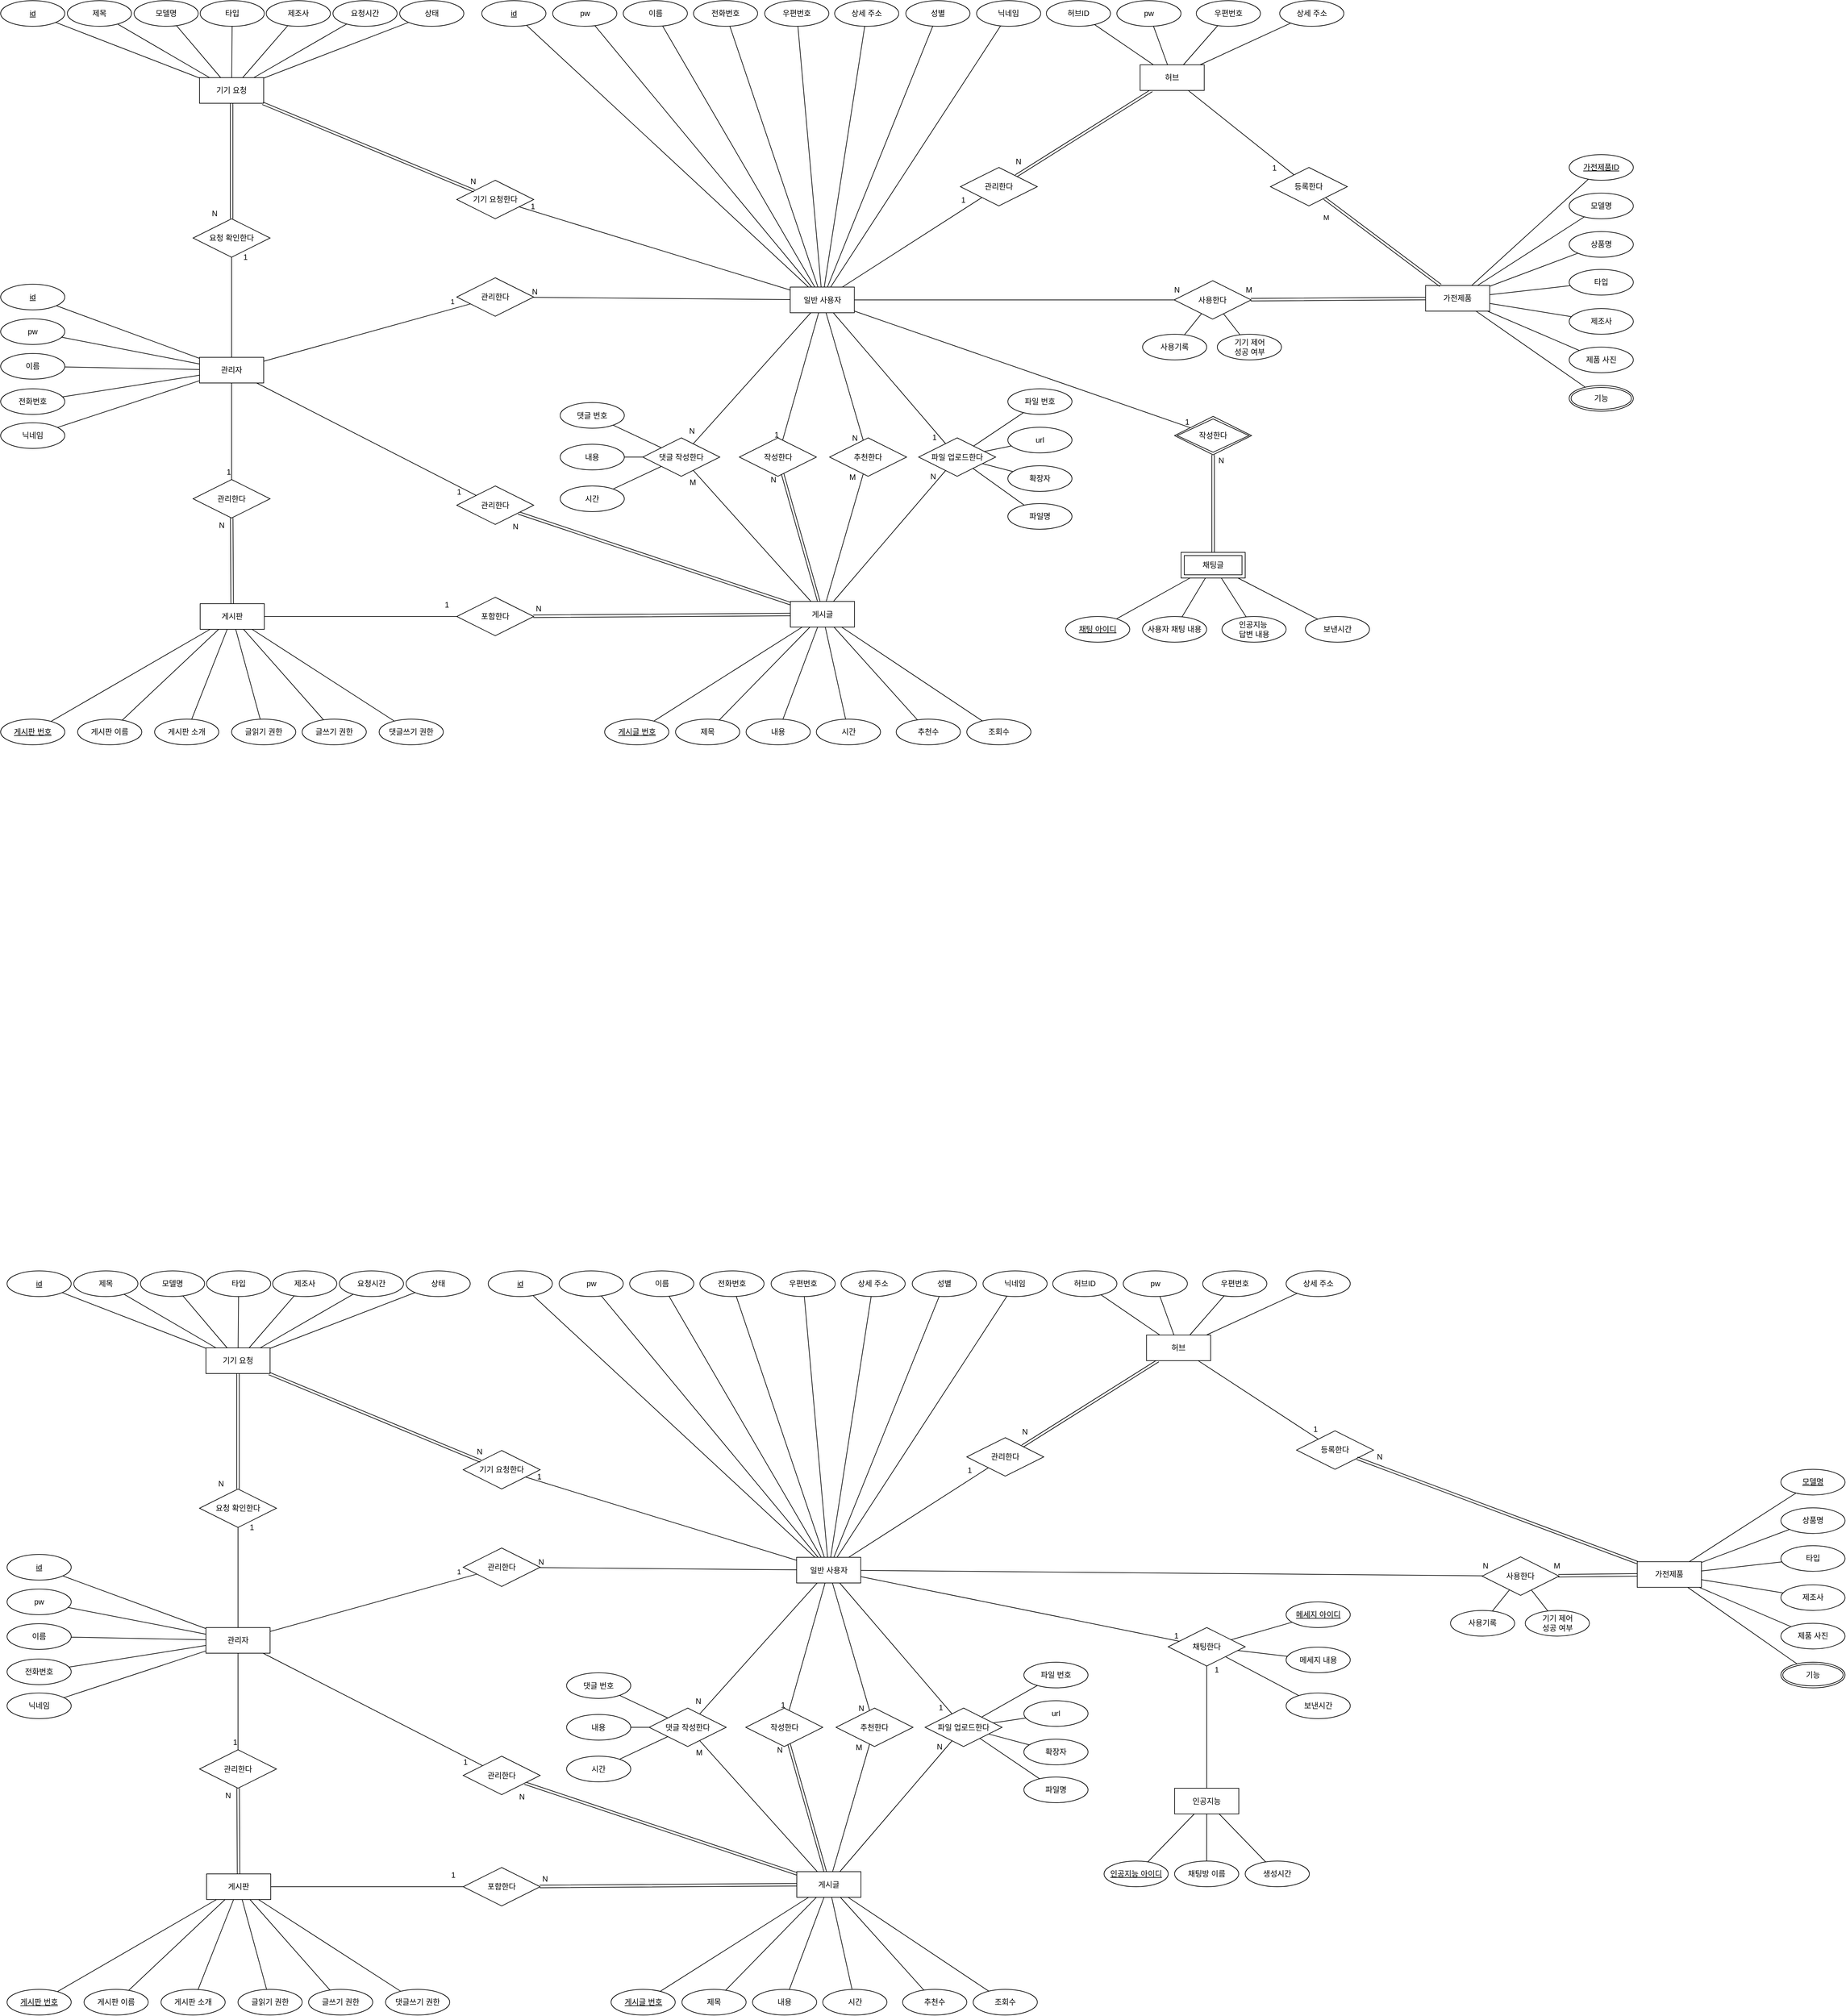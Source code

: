 <mxfile version="24.3.1" type="github">
  <diagram id="R2lEEEUBdFMjLlhIrx00" name="Page-1">
    <mxGraphModel dx="2643" dy="2065" grid="1" gridSize="10" guides="1" tooltips="1" connect="1" arrows="1" fold="1" page="1" pageScale="1" pageWidth="850" pageHeight="1100" math="0" shadow="0" extFonts="Permanent Marker^https://fonts.googleapis.com/css?family=Permanent+Marker">
      <root>
        <mxCell id="0" />
        <mxCell id="1" parent="0" />
        <mxCell id="mXS99gn0RcQRHisVkZVA-2" value="일반 사용자" style="whiteSpace=wrap;html=1;align=center;" parent="1" vertex="1">
          <mxGeometry x="710.74" y="2266.5" width="100" height="40" as="geometry" />
        </mxCell>
        <mxCell id="mXS99gn0RcQRHisVkZVA-3" value="id" style="ellipse;whiteSpace=wrap;html=1;align=center;fontStyle=4;" parent="1" vertex="1">
          <mxGeometry x="230" y="1820" width="100" height="40" as="geometry" />
        </mxCell>
        <mxCell id="mXS99gn0RcQRHisVkZVA-4" value="pw" style="ellipse;whiteSpace=wrap;html=1;align=center;" parent="1" vertex="1">
          <mxGeometry x="340.51" y="1820" width="100" height="40" as="geometry" />
        </mxCell>
        <mxCell id="mXS99gn0RcQRHisVkZVA-5" value="이름" style="ellipse;whiteSpace=wrap;html=1;align=center;" parent="1" vertex="1">
          <mxGeometry x="450.51" y="1820" width="100" height="40" as="geometry" />
        </mxCell>
        <mxCell id="mXS99gn0RcQRHisVkZVA-6" value="전화번호" style="ellipse;whiteSpace=wrap;html=1;align=center;" parent="1" vertex="1">
          <mxGeometry x="560.0" y="1820" width="100" height="40" as="geometry" />
        </mxCell>
        <mxCell id="mXS99gn0RcQRHisVkZVA-7" value="성별" style="ellipse;whiteSpace=wrap;html=1;align=center;" parent="1" vertex="1">
          <mxGeometry x="890.99" y="1820" width="100" height="40" as="geometry" />
        </mxCell>
        <mxCell id="mXS99gn0RcQRHisVkZVA-8" value="우편번호" style="ellipse;whiteSpace=wrap;html=1;align=center;" parent="1" vertex="1">
          <mxGeometry x="1343.75" y="1820" width="100" height="40" as="geometry" />
        </mxCell>
        <mxCell id="mXS99gn0RcQRHisVkZVA-9" value="상세 주소" style="ellipse;whiteSpace=wrap;html=1;align=center;" parent="1" vertex="1">
          <mxGeometry x="1473.75" y="1820" width="100" height="40" as="geometry" />
        </mxCell>
        <mxCell id="mXS99gn0RcQRHisVkZVA-10" value="" style="endArrow=none;html=1;rounded=0;" parent="1" source="mXS99gn0RcQRHisVkZVA-3" target="mXS99gn0RcQRHisVkZVA-2" edge="1">
          <mxGeometry relative="1" as="geometry">
            <mxPoint x="471" y="2212" as="sourcePoint" />
            <mxPoint x="231" y="2285" as="targetPoint" />
          </mxGeometry>
        </mxCell>
        <mxCell id="mXS99gn0RcQRHisVkZVA-11" value="" style="endArrow=none;html=1;rounded=0;" parent="1" source="mXS99gn0RcQRHisVkZVA-4" target="mXS99gn0RcQRHisVkZVA-2" edge="1">
          <mxGeometry relative="1" as="geometry">
            <mxPoint x="775" y="2215" as="sourcePoint" />
            <mxPoint x="954" y="2290" as="targetPoint" />
          </mxGeometry>
        </mxCell>
        <mxCell id="mXS99gn0RcQRHisVkZVA-12" value="" style="endArrow=none;html=1;rounded=0;" parent="1" source="mXS99gn0RcQRHisVkZVA-5" target="mXS99gn0RcQRHisVkZVA-2" edge="1">
          <mxGeometry relative="1" as="geometry">
            <mxPoint x="785" y="2225" as="sourcePoint" />
            <mxPoint x="964" y="2300" as="targetPoint" />
          </mxGeometry>
        </mxCell>
        <mxCell id="mXS99gn0RcQRHisVkZVA-13" value="" style="endArrow=none;html=1;rounded=0;" parent="1" source="mXS99gn0RcQRHisVkZVA-8" target="mXS99gn0RcQRHisVkZVA-164" edge="1">
          <mxGeometry relative="1" as="geometry">
            <mxPoint x="1499.74" y="2223.39" as="sourcePoint" />
            <mxPoint x="1320.833" y="1940" as="targetPoint" />
          </mxGeometry>
        </mxCell>
        <mxCell id="mXS99gn0RcQRHisVkZVA-14" value="" style="endArrow=none;html=1;rounded=0;" parent="1" source="mXS99gn0RcQRHisVkZVA-9" target="mXS99gn0RcQRHisVkZVA-164" edge="1">
          <mxGeometry relative="1" as="geometry">
            <mxPoint x="1509.74" y="2233.39" as="sourcePoint" />
            <mxPoint x="1342.5" y="1940" as="targetPoint" />
          </mxGeometry>
        </mxCell>
        <mxCell id="mXS99gn0RcQRHisVkZVA-15" value="" style="endArrow=none;html=1;rounded=0;" parent="1" source="mXS99gn0RcQRHisVkZVA-6" target="mXS99gn0RcQRHisVkZVA-2" edge="1">
          <mxGeometry relative="1" as="geometry">
            <mxPoint x="815" y="2255" as="sourcePoint" />
            <mxPoint x="994" y="2330" as="targetPoint" />
          </mxGeometry>
        </mxCell>
        <mxCell id="mXS99gn0RcQRHisVkZVA-16" value="" style="endArrow=none;html=1;rounded=0;" parent="1" source="mXS99gn0RcQRHisVkZVA-7" target="mXS99gn0RcQRHisVkZVA-2" edge="1">
          <mxGeometry relative="1" as="geometry">
            <mxPoint x="825" y="2265" as="sourcePoint" />
            <mxPoint x="1004" y="2340" as="targetPoint" />
          </mxGeometry>
        </mxCell>
        <mxCell id="mXS99gn0RcQRHisVkZVA-17" value="닉네임" style="ellipse;whiteSpace=wrap;html=1;align=center;" parent="1" vertex="1">
          <mxGeometry x="1001.26" y="1820" width="100" height="40" as="geometry" />
        </mxCell>
        <mxCell id="mXS99gn0RcQRHisVkZVA-18" value="" style="endArrow=none;html=1;rounded=0;" parent="1" source="mXS99gn0RcQRHisVkZVA-17" target="mXS99gn0RcQRHisVkZVA-2" edge="1">
          <mxGeometry relative="1" as="geometry">
            <mxPoint x="1477" y="2209" as="sourcePoint" />
            <mxPoint x="1051" y="2299" as="targetPoint" />
          </mxGeometry>
        </mxCell>
        <mxCell id="mXS99gn0RcQRHisVkZVA-19" value="게시글" style="whiteSpace=wrap;html=1;align=center;" parent="1" vertex="1">
          <mxGeometry x="711" y="2756.5" width="100" height="40" as="geometry" />
        </mxCell>
        <mxCell id="mXS99gn0RcQRHisVkZVA-20" value="" style="endArrow=none;html=1;rounded=0;" parent="1" source="mXS99gn0RcQRHisVkZVA-99" target="mXS99gn0RcQRHisVkZVA-19" edge="1">
          <mxGeometry relative="1" as="geometry">
            <mxPoint x="421" y="2702" as="sourcePoint" />
            <mxPoint x="181" y="2775" as="targetPoint" />
          </mxGeometry>
        </mxCell>
        <mxCell id="mXS99gn0RcQRHisVkZVA-21" value="" style="endArrow=none;html=1;rounded=0;" parent="1" source="mXS99gn0RcQRHisVkZVA-94" target="mXS99gn0RcQRHisVkZVA-19" edge="1">
          <mxGeometry relative="1" as="geometry">
            <mxPoint x="735" y="2715" as="sourcePoint" />
            <mxPoint x="914" y="2790" as="targetPoint" />
          </mxGeometry>
        </mxCell>
        <mxCell id="mXS99gn0RcQRHisVkZVA-22" value="" style="endArrow=none;html=1;rounded=0;" parent="1" source="mXS99gn0RcQRHisVkZVA-95" target="mXS99gn0RcQRHisVkZVA-19" edge="1">
          <mxGeometry relative="1" as="geometry">
            <mxPoint x="765" y="2745" as="sourcePoint" />
            <mxPoint x="944" y="2820" as="targetPoint" />
          </mxGeometry>
        </mxCell>
        <mxCell id="mXS99gn0RcQRHisVkZVA-23" value="" style="endArrow=none;html=1;rounded=0;" parent="1" source="mXS99gn0RcQRHisVkZVA-96" target="mXS99gn0RcQRHisVkZVA-19" edge="1">
          <mxGeometry relative="1" as="geometry">
            <mxPoint x="1122" y="2706" as="sourcePoint" />
            <mxPoint x="987" y="2780" as="targetPoint" />
          </mxGeometry>
        </mxCell>
        <mxCell id="mXS99gn0RcQRHisVkZVA-24" value="" style="endArrow=none;html=1;rounded=0;" parent="1" source="mXS99gn0RcQRHisVkZVA-97" target="mXS99gn0RcQRHisVkZVA-19" edge="1">
          <mxGeometry relative="1" as="geometry">
            <mxPoint x="1262" y="2713" as="sourcePoint" />
            <mxPoint x="1011" y="2794" as="targetPoint" />
          </mxGeometry>
        </mxCell>
        <mxCell id="mXS99gn0RcQRHisVkZVA-25" value="" style="endArrow=none;html=1;rounded=0;" parent="1" source="mXS99gn0RcQRHisVkZVA-98" target="mXS99gn0RcQRHisVkZVA-19" edge="1">
          <mxGeometry relative="1" as="geometry">
            <mxPoint x="1505" y="2698" as="sourcePoint" />
            <mxPoint x="1001" y="2791" as="targetPoint" />
          </mxGeometry>
        </mxCell>
        <mxCell id="mXS99gn0RcQRHisVkZVA-26" value="" style="endArrow=none;html=1;rounded=0;" parent="1" source="mXS99gn0RcQRHisVkZVA-2" target="mXS99gn0RcQRHisVkZVA-92" edge="1">
          <mxGeometry relative="1" as="geometry">
            <mxPoint x="411" y="2370" as="sourcePoint" />
            <mxPoint x="571" y="2370" as="targetPoint" />
          </mxGeometry>
        </mxCell>
        <mxCell id="mXS99gn0RcQRHisVkZVA-27" value="N" style="resizable=0;html=1;whiteSpace=wrap;align=right;verticalAlign=bottom;" parent="mXS99gn0RcQRHisVkZVA-26" connectable="0" vertex="1">
          <mxGeometry x="1" relative="1" as="geometry">
            <mxPoint x="10" y="-7" as="offset" />
          </mxGeometry>
        </mxCell>
        <mxCell id="mXS99gn0RcQRHisVkZVA-28" value="" style="endArrow=none;html=1;rounded=0;" parent="1" source="mXS99gn0RcQRHisVkZVA-164" target="mXS99gn0RcQRHisVkZVA-165" edge="1">
          <mxGeometry relative="1" as="geometry">
            <mxPoint x="1305.58" y="1980" as="sourcePoint" />
            <mxPoint x="1301.754" y="2090.432" as="targetPoint" />
          </mxGeometry>
        </mxCell>
        <mxCell id="mXS99gn0RcQRHisVkZVA-29" value="1" style="resizable=0;html=1;whiteSpace=wrap;align=right;verticalAlign=bottom;" parent="mXS99gn0RcQRHisVkZVA-28" connectable="0" vertex="1">
          <mxGeometry x="1" relative="1" as="geometry">
            <mxPoint x="1" y="-7" as="offset" />
          </mxGeometry>
        </mxCell>
        <mxCell id="mXS99gn0RcQRHisVkZVA-30" value="" style="endArrow=none;html=1;rounded=0;" parent="1" source="mXS99gn0RcQRHisVkZVA-2" target="mXS99gn0RcQRHisVkZVA-74" edge="1">
          <mxGeometry relative="1" as="geometry">
            <mxPoint x="621" y="2396.5" as="sourcePoint" />
            <mxPoint x="781" y="2396.5" as="targetPoint" />
          </mxGeometry>
        </mxCell>
        <mxCell id="mXS99gn0RcQRHisVkZVA-31" value="N" style="resizable=0;html=1;whiteSpace=wrap;align=right;verticalAlign=bottom;" parent="mXS99gn0RcQRHisVkZVA-30" connectable="0" vertex="1">
          <mxGeometry x="1" relative="1" as="geometry">
            <mxPoint x="9" as="offset" />
          </mxGeometry>
        </mxCell>
        <mxCell id="mXS99gn0RcQRHisVkZVA-32" value="1" style="endArrow=none;html=1;rounded=0;" parent="1" source="mXS99gn0RcQRHisVkZVA-100" target="mXS99gn0RcQRHisVkZVA-74" edge="1">
          <mxGeometry x="0.843" y="11" relative="1" as="geometry">
            <mxPoint x="621" y="2396.5" as="sourcePoint" />
            <mxPoint x="781" y="2396.5" as="targetPoint" />
            <mxPoint as="offset" />
          </mxGeometry>
        </mxCell>
        <mxCell id="mXS99gn0RcQRHisVkZVA-33" value="1" style="resizable=0;html=1;whiteSpace=wrap;align=right;verticalAlign=bottom;" parent="mXS99gn0RcQRHisVkZVA-32" connectable="0" vertex="1">
          <mxGeometry x="1" relative="1" as="geometry">
            <mxPoint x="-1" y="1" as="offset" />
          </mxGeometry>
        </mxCell>
        <mxCell id="mXS99gn0RcQRHisVkZVA-34" value="작성한다" style="shape=rhombus;perimeter=rhombusPerimeter;whiteSpace=wrap;html=1;align=center;" parent="1" vertex="1">
          <mxGeometry x="631.51" y="2501.5" width="120" height="60" as="geometry" />
        </mxCell>
        <mxCell id="mXS99gn0RcQRHisVkZVA-35" value="추천한다" style="shape=rhombus;perimeter=rhombusPerimeter;whiteSpace=wrap;html=1;align=center;" parent="1" vertex="1">
          <mxGeometry x="772.19" y="2501.5" width="120" height="60" as="geometry" />
        </mxCell>
        <mxCell id="mXS99gn0RcQRHisVkZVA-36" value="관리한다" style="shape=rhombus;perimeter=rhombusPerimeter;whiteSpace=wrap;html=1;align=center;" parent="1" vertex="1">
          <mxGeometry x="-220" y="2566.5" width="120" height="60" as="geometry" />
        </mxCell>
        <mxCell id="mXS99gn0RcQRHisVkZVA-37" value="" style="endArrow=none;html=1;rounded=0;" parent="1" source="mXS99gn0RcQRHisVkZVA-19" target="mXS99gn0RcQRHisVkZVA-35" edge="1">
          <mxGeometry relative="1" as="geometry">
            <mxPoint x="391" y="2586.5" as="sourcePoint" />
            <mxPoint x="551" y="2586.5" as="targetPoint" />
          </mxGeometry>
        </mxCell>
        <mxCell id="mXS99gn0RcQRHisVkZVA-38" value="M" style="resizable=0;html=1;whiteSpace=wrap;align=right;verticalAlign=bottom;" parent="mXS99gn0RcQRHisVkZVA-37" connectable="0" vertex="1">
          <mxGeometry x="1" relative="1" as="geometry">
            <mxPoint x="-10" y="14" as="offset" />
          </mxGeometry>
        </mxCell>
        <mxCell id="mXS99gn0RcQRHisVkZVA-39" value="" style="endArrow=none;html=1;rounded=0;" parent="1" source="mXS99gn0RcQRHisVkZVA-2" target="mXS99gn0RcQRHisVkZVA-35" edge="1">
          <mxGeometry relative="1" as="geometry">
            <mxPoint x="391" y="2586.5" as="sourcePoint" />
            <mxPoint x="551" y="2586.5" as="targetPoint" />
          </mxGeometry>
        </mxCell>
        <mxCell id="mXS99gn0RcQRHisVkZVA-40" value="N" style="resizable=0;html=1;whiteSpace=wrap;align=right;verticalAlign=bottom;" parent="mXS99gn0RcQRHisVkZVA-39" connectable="0" vertex="1">
          <mxGeometry x="1" relative="1" as="geometry">
            <mxPoint x="-7" y="5" as="offset" />
          </mxGeometry>
        </mxCell>
        <mxCell id="mXS99gn0RcQRHisVkZVA-41" value="" style="endArrow=none;html=1;rounded=0;" parent="1" source="mXS99gn0RcQRHisVkZVA-2" target="mXS99gn0RcQRHisVkZVA-34" edge="1">
          <mxGeometry relative="1" as="geometry">
            <mxPoint x="391" y="2586.5" as="sourcePoint" />
            <mxPoint x="551" y="2586.5" as="targetPoint" />
          </mxGeometry>
        </mxCell>
        <mxCell id="mXS99gn0RcQRHisVkZVA-42" value="1" style="resizable=0;html=1;whiteSpace=wrap;align=right;verticalAlign=bottom;" parent="mXS99gn0RcQRHisVkZVA-41" connectable="0" vertex="1">
          <mxGeometry x="1" relative="1" as="geometry">
            <mxPoint x="-4" as="offset" />
          </mxGeometry>
        </mxCell>
        <mxCell id="mXS99gn0RcQRHisVkZVA-43" value="" style="shape=link;html=1;rounded=0;" parent="1" source="mXS99gn0RcQRHisVkZVA-19" target="mXS99gn0RcQRHisVkZVA-34" edge="1">
          <mxGeometry relative="1" as="geometry">
            <mxPoint x="391" y="2586.5" as="sourcePoint" />
            <mxPoint x="551" y="2586.5" as="targetPoint" />
          </mxGeometry>
        </mxCell>
        <mxCell id="mXS99gn0RcQRHisVkZVA-44" value="N" style="resizable=0;html=1;whiteSpace=wrap;align=right;verticalAlign=bottom;" parent="mXS99gn0RcQRHisVkZVA-43" connectable="0" vertex="1">
          <mxGeometry x="1" relative="1" as="geometry">
            <mxPoint x="-8" y="18" as="offset" />
          </mxGeometry>
        </mxCell>
        <mxCell id="mXS99gn0RcQRHisVkZVA-45" value="" style="endArrow=none;html=1;rounded=0;" parent="1" source="mXS99gn0RcQRHisVkZVA-100" target="mXS99gn0RcQRHisVkZVA-36" edge="1">
          <mxGeometry relative="1" as="geometry">
            <mxPoint x="754" y="2316.5" as="sourcePoint" />
            <mxPoint x="579" y="2525.5" as="targetPoint" />
          </mxGeometry>
        </mxCell>
        <mxCell id="mXS99gn0RcQRHisVkZVA-46" value="1" style="resizable=0;html=1;whiteSpace=wrap;align=right;verticalAlign=bottom;" parent="mXS99gn0RcQRHisVkZVA-45" connectable="0" vertex="1">
          <mxGeometry x="1" relative="1" as="geometry">
            <mxPoint y="-3" as="offset" />
          </mxGeometry>
        </mxCell>
        <mxCell id="mXS99gn0RcQRHisVkZVA-47" value="" style="shape=link;html=1;rounded=0;" parent="1" source="mXS99gn0RcQRHisVkZVA-115" target="mXS99gn0RcQRHisVkZVA-36" edge="1">
          <mxGeometry relative="1" as="geometry">
            <mxPoint x="460" y="2776.5" as="sourcePoint" />
            <mxPoint x="550" y="2571.5" as="targetPoint" />
          </mxGeometry>
        </mxCell>
        <mxCell id="mXS99gn0RcQRHisVkZVA-48" value="N" style="resizable=0;html=1;whiteSpace=wrap;align=right;verticalAlign=bottom;" parent="mXS99gn0RcQRHisVkZVA-47" connectable="0" vertex="1">
          <mxGeometry x="1" relative="1" as="geometry">
            <mxPoint x="-10" y="20" as="offset" />
          </mxGeometry>
        </mxCell>
        <mxCell id="mXS99gn0RcQRHisVkZVA-49" value="댓글 작성한다" style="shape=rhombus;perimeter=rhombusPerimeter;whiteSpace=wrap;html=1;align=center;" parent="1" vertex="1">
          <mxGeometry x="480.99" y="2501.5" width="120" height="60" as="geometry" />
        </mxCell>
        <mxCell id="mXS99gn0RcQRHisVkZVA-50" value="" style="endArrow=none;html=1;rounded=0;" parent="1" source="mXS99gn0RcQRHisVkZVA-19" target="mXS99gn0RcQRHisVkZVA-49" edge="1">
          <mxGeometry relative="1" as="geometry">
            <mxPoint x="854" y="2846.5" as="sourcePoint" />
            <mxPoint x="971" y="2666.5" as="targetPoint" />
          </mxGeometry>
        </mxCell>
        <mxCell id="mXS99gn0RcQRHisVkZVA-51" value="M" style="resizable=0;html=1;whiteSpace=wrap;align=right;verticalAlign=bottom;" parent="mXS99gn0RcQRHisVkZVA-50" connectable="0" vertex="1">
          <mxGeometry x="1" relative="1" as="geometry">
            <mxPoint x="6" y="27" as="offset" />
          </mxGeometry>
        </mxCell>
        <mxCell id="mXS99gn0RcQRHisVkZVA-52" value="" style="endArrow=none;html=1;rounded=0;" parent="1" source="mXS99gn0RcQRHisVkZVA-2" target="mXS99gn0RcQRHisVkZVA-49" edge="1">
          <mxGeometry relative="1" as="geometry">
            <mxPoint x="971" y="2436.5" as="sourcePoint" />
            <mxPoint x="971" y="2666.5" as="targetPoint" />
          </mxGeometry>
        </mxCell>
        <mxCell id="mXS99gn0RcQRHisVkZVA-53" value="N" style="resizable=0;html=1;whiteSpace=wrap;align=right;verticalAlign=bottom;" parent="mXS99gn0RcQRHisVkZVA-52" connectable="0" vertex="1">
          <mxGeometry x="1" relative="1" as="geometry">
            <mxPoint x="4" y="-11" as="offset" />
          </mxGeometry>
        </mxCell>
        <mxCell id="mXS99gn0RcQRHisVkZVA-54" value="" style="endArrow=none;html=1;rounded=0;" parent="1" source="mXS99gn0RcQRHisVkZVA-19" target="mXS99gn0RcQRHisVkZVA-63" edge="1">
          <mxGeometry relative="1" as="geometry">
            <mxPoint x="1137" y="2890" as="sourcePoint" />
            <mxPoint x="1254" y="2710" as="targetPoint" />
          </mxGeometry>
        </mxCell>
        <mxCell id="mXS99gn0RcQRHisVkZVA-55" value="N" style="resizable=0;html=1;whiteSpace=wrap;align=right;verticalAlign=bottom;" parent="mXS99gn0RcQRHisVkZVA-54" connectable="0" vertex="1">
          <mxGeometry x="1" relative="1" as="geometry">
            <mxPoint x="-13" y="18" as="offset" />
          </mxGeometry>
        </mxCell>
        <mxCell id="mXS99gn0RcQRHisVkZVA-56" value="" style="endArrow=none;html=1;rounded=0;" parent="1" source="mXS99gn0RcQRHisVkZVA-2" target="mXS99gn0RcQRHisVkZVA-63" edge="1">
          <mxGeometry relative="1" as="geometry">
            <mxPoint x="1431" y="2430" as="sourcePoint" />
            <mxPoint x="1254" y="2710" as="targetPoint" />
          </mxGeometry>
        </mxCell>
        <mxCell id="mXS99gn0RcQRHisVkZVA-57" value="1" style="resizable=0;html=1;whiteSpace=wrap;align=right;verticalAlign=bottom;" parent="mXS99gn0RcQRHisVkZVA-56" connectable="0" vertex="1">
          <mxGeometry x="1" relative="1" as="geometry">
            <mxPoint x="-13" y="-1" as="offset" />
          </mxGeometry>
        </mxCell>
        <mxCell id="mXS99gn0RcQRHisVkZVA-58" value="파일 번호" style="ellipse;whiteSpace=wrap;html=1;align=center;" parent="1" vertex="1">
          <mxGeometry x="1065" y="2430" width="100" height="40" as="geometry" />
        </mxCell>
        <mxCell id="mXS99gn0RcQRHisVkZVA-59" value="" style="endArrow=none;html=1;rounded=0;" parent="1" source="mXS99gn0RcQRHisVkZVA-63" target="mXS99gn0RcQRHisVkZVA-58" edge="1">
          <mxGeometry relative="1" as="geometry">
            <mxPoint x="465.33" y="2605" as="sourcePoint" />
            <mxPoint x="625.33" y="2605" as="targetPoint" />
          </mxGeometry>
        </mxCell>
        <mxCell id="mXS99gn0RcQRHisVkZVA-60" value="" style="endArrow=none;html=1;rounded=0;" parent="1" source="mXS99gn0RcQRHisVkZVA-49" target="mXS99gn0RcQRHisVkZVA-71" edge="1">
          <mxGeometry relative="1" as="geometry">
            <mxPoint x="475.59" y="2572.5" as="sourcePoint" />
            <mxPoint x="58.59" y="2591.5" as="targetPoint" />
          </mxGeometry>
        </mxCell>
        <mxCell id="mXS99gn0RcQRHisVkZVA-61" value="" style="endArrow=none;html=1;rounded=0;" parent="1" source="mXS99gn0RcQRHisVkZVA-49" target="mXS99gn0RcQRHisVkZVA-72" edge="1">
          <mxGeometry relative="1" as="geometry">
            <mxPoint x="479.59" y="2551.5" as="sourcePoint" />
            <mxPoint x="68.59" y="2601.5" as="targetPoint" />
          </mxGeometry>
        </mxCell>
        <mxCell id="mXS99gn0RcQRHisVkZVA-62" value="" style="endArrow=none;html=1;rounded=0;" parent="1" source="mXS99gn0RcQRHisVkZVA-49" target="mXS99gn0RcQRHisVkZVA-73" edge="1">
          <mxGeometry relative="1" as="geometry">
            <mxPoint x="463.59" y="2544.5" as="sourcePoint" />
            <mxPoint x="78.59" y="2611.5" as="targetPoint" />
          </mxGeometry>
        </mxCell>
        <mxCell id="mXS99gn0RcQRHisVkZVA-63" value="파일 업로드한다" style="shape=rhombus;perimeter=rhombusPerimeter;whiteSpace=wrap;html=1;align=center;" parent="1" vertex="1">
          <mxGeometry x="910.99" y="2501.5" width="120" height="60" as="geometry" />
        </mxCell>
        <mxCell id="mXS99gn0RcQRHisVkZVA-64" value="url" style="ellipse;whiteSpace=wrap;html=1;align=center;" parent="1" vertex="1">
          <mxGeometry x="1065" y="2490" width="100" height="40" as="geometry" />
        </mxCell>
        <mxCell id="mXS99gn0RcQRHisVkZVA-65" value="" style="endArrow=none;html=1;rounded=0;" parent="1" source="mXS99gn0RcQRHisVkZVA-63" target="mXS99gn0RcQRHisVkZVA-64" edge="1">
          <mxGeometry relative="1" as="geometry">
            <mxPoint x="455.33" y="2595" as="sourcePoint" />
            <mxPoint x="615.33" y="2595" as="targetPoint" />
          </mxGeometry>
        </mxCell>
        <mxCell id="mXS99gn0RcQRHisVkZVA-66" value="확장자" style="ellipse;whiteSpace=wrap;html=1;align=center;" parent="1" vertex="1">
          <mxGeometry x="1065" y="2550" width="100" height="40" as="geometry" />
        </mxCell>
        <mxCell id="mXS99gn0RcQRHisVkZVA-67" value="" style="endArrow=none;html=1;rounded=0;" parent="1" source="mXS99gn0RcQRHisVkZVA-63" target="mXS99gn0RcQRHisVkZVA-66" edge="1">
          <mxGeometry relative="1" as="geometry">
            <mxPoint x="445.33" y="2585" as="sourcePoint" />
            <mxPoint x="605.33" y="2585" as="targetPoint" />
          </mxGeometry>
        </mxCell>
        <mxCell id="mXS99gn0RcQRHisVkZVA-68" value="파일명" style="ellipse;whiteSpace=wrap;html=1;align=center;" parent="1" vertex="1">
          <mxGeometry x="1065" y="2609" width="100" height="40" as="geometry" />
        </mxCell>
        <mxCell id="mXS99gn0RcQRHisVkZVA-69" value="" style="endArrow=none;html=1;rounded=0;" parent="1" source="mXS99gn0RcQRHisVkZVA-63" target="mXS99gn0RcQRHisVkZVA-68" edge="1">
          <mxGeometry relative="1" as="geometry">
            <mxPoint x="435.33" y="2575" as="sourcePoint" />
            <mxPoint x="595.33" y="2575" as="targetPoint" />
          </mxGeometry>
        </mxCell>
        <mxCell id="mXS99gn0RcQRHisVkZVA-70" value="" style="endArrow=none;html=1;rounded=0;" parent="1" source="mXS99gn0RcQRHisVkZVA-92" target="mXS99gn0RcQRHisVkZVA-93" edge="1">
          <mxGeometry relative="1" as="geometry">
            <mxPoint x="1839.26" y="2319.83" as="sourcePoint" />
            <mxPoint x="1855.277" y="2359.71" as="targetPoint" />
          </mxGeometry>
        </mxCell>
        <mxCell id="mXS99gn0RcQRHisVkZVA-71" value="시간" style="ellipse;whiteSpace=wrap;html=1;align=center;" parent="1" vertex="1">
          <mxGeometry x="352.19" y="2576.5" width="100" height="40" as="geometry" />
        </mxCell>
        <mxCell id="mXS99gn0RcQRHisVkZVA-72" value="내용" style="ellipse;whiteSpace=wrap;html=1;align=center;" parent="1" vertex="1">
          <mxGeometry x="352.19" y="2511.5" width="100" height="40" as="geometry" />
        </mxCell>
        <mxCell id="mXS99gn0RcQRHisVkZVA-73" value="댓글 번호" style="ellipse;whiteSpace=wrap;html=1;align=center;" parent="1" vertex="1">
          <mxGeometry x="352.19" y="2446.5" width="100" height="40" as="geometry" />
        </mxCell>
        <mxCell id="mXS99gn0RcQRHisVkZVA-74" value="관리한다" style="shape=rhombus;perimeter=rhombusPerimeter;whiteSpace=wrap;html=1;align=center;" parent="1" vertex="1">
          <mxGeometry x="191" y="2252" width="120" height="60" as="geometry" />
        </mxCell>
        <mxCell id="mXS99gn0RcQRHisVkZVA-75" value="가전제품" style="whiteSpace=wrap;html=1;align=center;verticalAlign=middle;" parent="1" vertex="1">
          <mxGeometry x="2021.15" y="2273.33" width="100" height="40" as="geometry" />
        </mxCell>
        <mxCell id="mXS99gn0RcQRHisVkZVA-76" value="타입" style="ellipse;whiteSpace=wrap;html=1;align=center;" parent="1" vertex="1">
          <mxGeometry x="2245" y="2248.33" width="100" height="40" as="geometry" />
        </mxCell>
        <mxCell id="mXS99gn0RcQRHisVkZVA-77" value="제조사" style="ellipse;whiteSpace=wrap;html=1;align=center;" parent="1" vertex="1">
          <mxGeometry x="2245" y="2309.33" width="100" height="40" as="geometry" />
        </mxCell>
        <mxCell id="mXS99gn0RcQRHisVkZVA-78" value="" style="endArrow=none;html=1;rounded=0;" parent="1" source="mXS99gn0RcQRHisVkZVA-75" target="mXS99gn0RcQRHisVkZVA-86" edge="1">
          <mxGeometry relative="1" as="geometry">
            <mxPoint x="2181.15" y="2363.33" as="sourcePoint" />
            <mxPoint x="2341.15" y="2363.33" as="targetPoint" />
          </mxGeometry>
        </mxCell>
        <mxCell id="mXS99gn0RcQRHisVkZVA-79" value="" style="endArrow=none;html=1;rounded=0;" parent="1" source="mXS99gn0RcQRHisVkZVA-89" target="mXS99gn0RcQRHisVkZVA-75" edge="1">
          <mxGeometry relative="1" as="geometry">
            <mxPoint x="2181.15" y="2363.33" as="sourcePoint" />
            <mxPoint x="2341.15" y="2363.33" as="targetPoint" />
          </mxGeometry>
        </mxCell>
        <mxCell id="mXS99gn0RcQRHisVkZVA-80" value="" style="endArrow=none;html=1;rounded=0;" parent="1" source="mXS99gn0RcQRHisVkZVA-76" target="mXS99gn0RcQRHisVkZVA-75" edge="1">
          <mxGeometry relative="1" as="geometry">
            <mxPoint x="1921.15" y="2219.33" as="sourcePoint" />
            <mxPoint x="2043.15" y="2283.33" as="targetPoint" />
          </mxGeometry>
        </mxCell>
        <mxCell id="mXS99gn0RcQRHisVkZVA-81" value="" style="endArrow=none;html=1;rounded=0;" parent="1" source="mXS99gn0RcQRHisVkZVA-77" target="mXS99gn0RcQRHisVkZVA-75" edge="1">
          <mxGeometry relative="1" as="geometry">
            <mxPoint x="1931.15" y="2229.33" as="sourcePoint" />
            <mxPoint x="2053.15" y="2293.33" as="targetPoint" />
          </mxGeometry>
        </mxCell>
        <mxCell id="mXS99gn0RcQRHisVkZVA-82" value="" style="endArrow=none;html=1;rounded=0;" parent="1" source="mXS99gn0RcQRHisVkZVA-90" target="mXS99gn0RcQRHisVkZVA-75" edge="1">
          <mxGeometry relative="1" as="geometry">
            <mxPoint x="1941.15" y="2239.33" as="sourcePoint" />
            <mxPoint x="2063.15" y="2303.33" as="targetPoint" />
          </mxGeometry>
        </mxCell>
        <mxCell id="mXS99gn0RcQRHisVkZVA-83" value="" style="endArrow=none;html=1;rounded=0;" parent="1" source="mXS99gn0RcQRHisVkZVA-91" target="mXS99gn0RcQRHisVkZVA-75" edge="1">
          <mxGeometry relative="1" as="geometry">
            <mxPoint x="2269.986" y="2432.013" as="sourcePoint" />
            <mxPoint x="2471.15" y="2373.33" as="targetPoint" />
          </mxGeometry>
        </mxCell>
        <mxCell id="mXS99gn0RcQRHisVkZVA-86" value="상품명" style="ellipse;whiteSpace=wrap;html=1;align=center;" parent="1" vertex="1">
          <mxGeometry x="2245" y="2189.33" width="100" height="40" as="geometry" />
        </mxCell>
        <mxCell id="mXS99gn0RcQRHisVkZVA-87" value="" style="shape=link;html=1;rounded=0;" parent="1" source="mXS99gn0RcQRHisVkZVA-92" target="mXS99gn0RcQRHisVkZVA-75" edge="1">
          <mxGeometry relative="1" as="geometry">
            <mxPoint x="1899.26" y="2289.83" as="sourcePoint" />
            <mxPoint x="2515.41" y="2369.83" as="targetPoint" />
          </mxGeometry>
        </mxCell>
        <mxCell id="mXS99gn0RcQRHisVkZVA-88" value="M" style="resizable=0;html=1;whiteSpace=wrap;align=left;verticalAlign=bottom;" parent="mXS99gn0RcQRHisVkZVA-87" connectable="0" vertex="1">
          <mxGeometry x="-1" relative="1" as="geometry">
            <mxPoint x="-9" y="-7" as="offset" />
          </mxGeometry>
        </mxCell>
        <mxCell id="mXS99gn0RcQRHisVkZVA-89" value="모델명" style="ellipse;whiteSpace=wrap;html=1;align=center;fontStyle=4;" parent="1" vertex="1">
          <mxGeometry x="2245" y="2129.33" width="100" height="40" as="geometry" />
        </mxCell>
        <mxCell id="mXS99gn0RcQRHisVkZVA-90" value="제품 사진" style="ellipse;whiteSpace=wrap;html=1;align=center;" parent="1" vertex="1">
          <mxGeometry x="2245" y="2369.33" width="100" height="40" as="geometry" />
        </mxCell>
        <mxCell id="mXS99gn0RcQRHisVkZVA-91" value="기능" style="ellipse;shape=doubleEllipse;margin=3;whiteSpace=wrap;html=1;align=center;" parent="1" vertex="1">
          <mxGeometry x="2245" y="2430" width="100" height="40" as="geometry" />
        </mxCell>
        <mxCell id="mXS99gn0RcQRHisVkZVA-92" value="사용한다" style="shape=rhombus;perimeter=rhombusPerimeter;whiteSpace=wrap;html=1;align=center;" parent="1" vertex="1">
          <mxGeometry x="1779.26" y="2265.83" width="120" height="60" as="geometry" />
        </mxCell>
        <mxCell id="mXS99gn0RcQRHisVkZVA-93" value="사용기록" style="ellipse;whiteSpace=wrap;html=1;align=center;" parent="1" vertex="1">
          <mxGeometry x="1730" y="2349.33" width="100" height="40" as="geometry" />
        </mxCell>
        <mxCell id="mXS99gn0RcQRHisVkZVA-94" value="제목" style="ellipse;whiteSpace=wrap;html=1;align=center;" parent="1" vertex="1">
          <mxGeometry x="532.02" y="2940" width="100" height="40" as="geometry" />
        </mxCell>
        <mxCell id="mXS99gn0RcQRHisVkZVA-95" value="내용" style="ellipse;whiteSpace=wrap;html=1;align=center;" parent="1" vertex="1">
          <mxGeometry x="642.02" y="2940" width="100" height="40" as="geometry" />
        </mxCell>
        <mxCell id="mXS99gn0RcQRHisVkZVA-96" value="시간" style="ellipse;whiteSpace=wrap;html=1;align=center;" parent="1" vertex="1">
          <mxGeometry x="751.51" y="2940" width="100" height="40" as="geometry" />
        </mxCell>
        <mxCell id="mXS99gn0RcQRHisVkZVA-97" value="추천수" style="ellipse;whiteSpace=wrap;html=1;align=center;" parent="1" vertex="1">
          <mxGeometry x="875.99" y="2940" width="100" height="40" as="geometry" />
        </mxCell>
        <mxCell id="mXS99gn0RcQRHisVkZVA-98" value="조회수" style="ellipse;whiteSpace=wrap;html=1;align=center;" parent="1" vertex="1">
          <mxGeometry x="985.99" y="2940" width="100" height="40" as="geometry" />
        </mxCell>
        <mxCell id="mXS99gn0RcQRHisVkZVA-99" value="게시글 번호" style="ellipse;whiteSpace=wrap;html=1;align=center;fontStyle=4;" parent="1" vertex="1">
          <mxGeometry x="421.51" y="2940" width="100" height="40" as="geometry" />
        </mxCell>
        <mxCell id="mXS99gn0RcQRHisVkZVA-100" value="관리자" style="whiteSpace=wrap;html=1;align=center;" parent="1" vertex="1">
          <mxGeometry x="-210" y="2376" width="100" height="40" as="geometry" />
        </mxCell>
        <mxCell id="mXS99gn0RcQRHisVkZVA-101" value="id" style="ellipse;whiteSpace=wrap;html=1;align=center;fontStyle=4;" parent="1" vertex="1">
          <mxGeometry x="-520" y="2262" width="100" height="40" as="geometry" />
        </mxCell>
        <mxCell id="mXS99gn0RcQRHisVkZVA-102" value="pw" style="ellipse;whiteSpace=wrap;html=1;align=center;" parent="1" vertex="1">
          <mxGeometry x="-520" y="2316" width="100" height="40" as="geometry" />
        </mxCell>
        <mxCell id="mXS99gn0RcQRHisVkZVA-103" value="이름" style="ellipse;whiteSpace=wrap;html=1;align=center;" parent="1" vertex="1">
          <mxGeometry x="-520" y="2370" width="100" height="40" as="geometry" />
        </mxCell>
        <mxCell id="mXS99gn0RcQRHisVkZVA-104" value="전화번호" style="ellipse;whiteSpace=wrap;html=1;align=center;" parent="1" vertex="1">
          <mxGeometry x="-520" y="2425" width="100" height="40" as="geometry" />
        </mxCell>
        <mxCell id="mXS99gn0RcQRHisVkZVA-105" value="닉네임" style="ellipse;whiteSpace=wrap;html=1;align=center;" parent="1" vertex="1">
          <mxGeometry x="-520" y="2478" width="100" height="40" as="geometry" />
        </mxCell>
        <mxCell id="mXS99gn0RcQRHisVkZVA-106" value="" style="endArrow=none;html=1;rounded=0;" parent="1" source="mXS99gn0RcQRHisVkZVA-101" target="mXS99gn0RcQRHisVkZVA-100" edge="1">
          <mxGeometry width="50" height="50" relative="1" as="geometry">
            <mxPoint x="-290" y="2321" as="sourcePoint" />
            <mxPoint x="-240" y="2271" as="targetPoint" />
          </mxGeometry>
        </mxCell>
        <mxCell id="mXS99gn0RcQRHisVkZVA-107" value="" style="endArrow=none;html=1;rounded=0;" parent="1" source="mXS99gn0RcQRHisVkZVA-102" target="mXS99gn0RcQRHisVkZVA-100" edge="1">
          <mxGeometry width="50" height="50" relative="1" as="geometry">
            <mxPoint x="-355" y="2305" as="sourcePoint" />
            <mxPoint x="-198" y="2371" as="targetPoint" />
          </mxGeometry>
        </mxCell>
        <mxCell id="mXS99gn0RcQRHisVkZVA-108" value="" style="endArrow=none;html=1;rounded=0;" parent="1" source="mXS99gn0RcQRHisVkZVA-103" target="mXS99gn0RcQRHisVkZVA-100" edge="1">
          <mxGeometry width="50" height="50" relative="1" as="geometry">
            <mxPoint x="-345" y="2315" as="sourcePoint" />
            <mxPoint x="-190" y="2431" as="targetPoint" />
          </mxGeometry>
        </mxCell>
        <mxCell id="mXS99gn0RcQRHisVkZVA-109" value="" style="endArrow=none;html=1;rounded=0;" parent="1" source="mXS99gn0RcQRHisVkZVA-104" target="mXS99gn0RcQRHisVkZVA-100" edge="1">
          <mxGeometry width="50" height="50" relative="1" as="geometry">
            <mxPoint x="-335" y="2325" as="sourcePoint" />
            <mxPoint x="-178" y="2391" as="targetPoint" />
          </mxGeometry>
        </mxCell>
        <mxCell id="mXS99gn0RcQRHisVkZVA-110" value="" style="endArrow=none;html=1;rounded=0;" parent="1" source="mXS99gn0RcQRHisVkZVA-105" target="mXS99gn0RcQRHisVkZVA-100" edge="1">
          <mxGeometry width="50" height="50" relative="1" as="geometry">
            <mxPoint x="-325" y="2335" as="sourcePoint" />
            <mxPoint x="-168" y="2401" as="targetPoint" />
          </mxGeometry>
        </mxCell>
        <mxCell id="mXS99gn0RcQRHisVkZVA-111" value="pw" style="ellipse;whiteSpace=wrap;html=1;align=center;" parent="1" vertex="1">
          <mxGeometry x="1219.9" y="1820" width="100" height="40" as="geometry" />
        </mxCell>
        <mxCell id="mXS99gn0RcQRHisVkZVA-112" value="" style="endArrow=none;html=1;rounded=0;" parent="1" source="mXS99gn0RcQRHisVkZVA-164" target="mXS99gn0RcQRHisVkZVA-111" edge="1">
          <mxGeometry relative="1" as="geometry">
            <mxPoint x="1300.173" y="1940" as="sourcePoint" />
            <mxPoint x="1778.34" y="1603.71" as="targetPoint" />
          </mxGeometry>
        </mxCell>
        <mxCell id="mXS99gn0RcQRHisVkZVA-113" value="기기 제어&lt;div&gt;성공 여부&lt;/div&gt;" style="ellipse;whiteSpace=wrap;html=1;align=center;" parent="1" vertex="1">
          <mxGeometry x="1846.51" y="2349.33" width="100" height="40" as="geometry" />
        </mxCell>
        <mxCell id="mXS99gn0RcQRHisVkZVA-114" value="" style="endArrow=none;html=1;rounded=0;" parent="1" source="mXS99gn0RcQRHisVkZVA-92" target="mXS99gn0RcQRHisVkZVA-113" edge="1">
          <mxGeometry relative="1" as="geometry">
            <mxPoint x="1856" y="2317.33" as="sourcePoint" />
            <mxPoint x="1812" y="2361.33" as="targetPoint" />
          </mxGeometry>
        </mxCell>
        <mxCell id="mXS99gn0RcQRHisVkZVA-115" value="게시&lt;span style=&quot;background-color: initial;&quot;&gt;판&lt;/span&gt;" style="whiteSpace=wrap;html=1;align=center;" parent="1" vertex="1">
          <mxGeometry x="-209" y="2760" width="100" height="40" as="geometry" />
        </mxCell>
        <mxCell id="mXS99gn0RcQRHisVkZVA-116" value="" style="shape=link;html=1;rounded=0;" parent="1" source="mXS99gn0RcQRHisVkZVA-19" target="mXS99gn0RcQRHisVkZVA-118" edge="1">
          <mxGeometry relative="1" as="geometry">
            <mxPoint x="250" y="2900" as="sourcePoint" />
            <mxPoint x="360" y="2830" as="targetPoint" />
          </mxGeometry>
        </mxCell>
        <mxCell id="mXS99gn0RcQRHisVkZVA-117" value="N" style="resizable=0;html=1;whiteSpace=wrap;align=right;verticalAlign=bottom;" parent="mXS99gn0RcQRHisVkZVA-116" connectable="0" vertex="1">
          <mxGeometry x="1" relative="1" as="geometry">
            <mxPoint x="2" y="30" as="offset" />
          </mxGeometry>
        </mxCell>
        <mxCell id="mXS99gn0RcQRHisVkZVA-118" value="관리한다" style="shape=rhombus;perimeter=rhombusPerimeter;whiteSpace=wrap;html=1;align=center;" parent="1" vertex="1">
          <mxGeometry x="191" y="2576.5" width="120" height="60" as="geometry" />
        </mxCell>
        <mxCell id="mXS99gn0RcQRHisVkZVA-119" value="" style="endArrow=none;html=1;rounded=0;" parent="1" source="mXS99gn0RcQRHisVkZVA-100" target="mXS99gn0RcQRHisVkZVA-118" edge="1">
          <mxGeometry relative="1" as="geometry">
            <mxPoint x="241" y="2318" as="sourcePoint" />
            <mxPoint x="61" y="2735" as="targetPoint" />
          </mxGeometry>
        </mxCell>
        <mxCell id="mXS99gn0RcQRHisVkZVA-120" value="1" style="resizable=0;html=1;whiteSpace=wrap;align=right;verticalAlign=bottom;" parent="mXS99gn0RcQRHisVkZVA-119" connectable="0" vertex="1">
          <mxGeometry x="1" relative="1" as="geometry">
            <mxPoint x="-22" y="3" as="offset" />
          </mxGeometry>
        </mxCell>
        <mxCell id="mXS99gn0RcQRHisVkZVA-121" value="포함한다" style="shape=rhombus;perimeter=rhombusPerimeter;whiteSpace=wrap;html=1;align=center;" parent="1" vertex="1">
          <mxGeometry x="191" y="2750" width="120" height="60" as="geometry" />
        </mxCell>
        <mxCell id="mXS99gn0RcQRHisVkZVA-122" value="" style="endArrow=none;html=1;rounded=0;" parent="1" source="mXS99gn0RcQRHisVkZVA-121" target="mXS99gn0RcQRHisVkZVA-115" edge="1">
          <mxGeometry relative="1" as="geometry">
            <mxPoint x="241" y="2318" as="sourcePoint" />
            <mxPoint x="61" y="2735" as="targetPoint" />
          </mxGeometry>
        </mxCell>
        <mxCell id="mXS99gn0RcQRHisVkZVA-123" value="1" style="resizable=0;html=1;whiteSpace=wrap;align=right;verticalAlign=bottom;direction=south;" parent="mXS99gn0RcQRHisVkZVA-122" connectable="0" vertex="1">
          <mxGeometry x="1" relative="1" as="geometry">
            <mxPoint x="289" y="-10" as="offset" />
          </mxGeometry>
        </mxCell>
        <mxCell id="mXS99gn0RcQRHisVkZVA-124" value="" style="shape=link;html=1;rounded=0;" parent="1" source="mXS99gn0RcQRHisVkZVA-19" target="mXS99gn0RcQRHisVkZVA-121" edge="1">
          <mxGeometry relative="1" as="geometry">
            <mxPoint x="721" y="2780" as="sourcePoint" />
            <mxPoint x="408" y="2742" as="targetPoint" />
          </mxGeometry>
        </mxCell>
        <mxCell id="mXS99gn0RcQRHisVkZVA-125" value="N" style="resizable=0;html=1;whiteSpace=wrap;align=right;verticalAlign=bottom;" parent="mXS99gn0RcQRHisVkZVA-124" connectable="0" vertex="1">
          <mxGeometry x="1" relative="1" as="geometry">
            <mxPoint x="14" y="-3" as="offset" />
          </mxGeometry>
        </mxCell>
        <mxCell id="mXS99gn0RcQRHisVkZVA-126" value="" style="endArrow=none;html=1;rounded=0;" parent="1" source="mXS99gn0RcQRHisVkZVA-171" target="mXS99gn0RcQRHisVkZVA-115" edge="1">
          <mxGeometry relative="1" as="geometry">
            <mxPoint x="-239" y="2727.01" as="sourcePoint" />
            <mxPoint x="-580" y="2914.998" as="targetPoint" />
          </mxGeometry>
        </mxCell>
        <mxCell id="mXS99gn0RcQRHisVkZVA-127" value="" style="endArrow=none;html=1;rounded=0;" parent="1" source="mXS99gn0RcQRHisVkZVA-176" target="mXS99gn0RcQRHisVkZVA-115" edge="1">
          <mxGeometry relative="1" as="geometry">
            <mxPoint x="545" y="2725" as="sourcePoint" />
            <mxPoint x="557" y="2807" as="targetPoint" />
          </mxGeometry>
        </mxCell>
        <mxCell id="mXS99gn0RcQRHisVkZVA-128" value="" style="endArrow=none;html=1;rounded=0;" parent="1" source="mXS99gn0RcQRHisVkZVA-174" target="mXS99gn0RcQRHisVkZVA-115" edge="1">
          <mxGeometry relative="1" as="geometry">
            <mxPoint x="-198" y="2971" as="sourcePoint" />
            <mxPoint x="-163" y="2920" as="targetPoint" />
          </mxGeometry>
        </mxCell>
        <mxCell id="mXS99gn0RcQRHisVkZVA-129" value="" style="endArrow=none;html=1;rounded=0;" parent="1" source="mXS99gn0RcQRHisVkZVA-173" target="mXS99gn0RcQRHisVkZVA-115" edge="1">
          <mxGeometry relative="1" as="geometry">
            <mxPoint x="-78" y="2961" as="sourcePoint" />
            <mxPoint x="-27" y="2900" as="targetPoint" />
          </mxGeometry>
        </mxCell>
        <mxCell id="mXS99gn0RcQRHisVkZVA-130" value="" style="endArrow=none;html=1;rounded=0;" parent="1" source="mXS99gn0RcQRHisVkZVA-172" target="mXS99gn0RcQRHisVkZVA-115" edge="1">
          <mxGeometry relative="1" as="geometry">
            <mxPoint x="22" y="2961" as="sourcePoint" />
            <mxPoint x="73" y="2900" as="targetPoint" />
          </mxGeometry>
        </mxCell>
        <mxCell id="mXS99gn0RcQRHisVkZVA-131" value="" style="endArrow=none;html=1;rounded=0;" parent="1" source="mXS99gn0RcQRHisVkZVA-175" target="mXS99gn0RcQRHisVkZVA-115" edge="1">
          <mxGeometry relative="1" as="geometry">
            <mxPoint x="-178" y="3011" as="sourcePoint" />
            <mxPoint x="-127" y="2950" as="targetPoint" />
          </mxGeometry>
        </mxCell>
        <mxCell id="mXS99gn0RcQRHisVkZVA-132" value="기기 요청" style="whiteSpace=wrap;html=1;align=center;" parent="1" vertex="1">
          <mxGeometry x="-210" y="1940" width="100" height="40" as="geometry" />
        </mxCell>
        <mxCell id="mXS99gn0RcQRHisVkZVA-133" value="기기 요청한다" style="shape=rhombus;perimeter=rhombusPerimeter;whiteSpace=wrap;html=1;align=center;" parent="1" vertex="1">
          <mxGeometry x="191" y="2100" width="120" height="60" as="geometry" />
        </mxCell>
        <mxCell id="mXS99gn0RcQRHisVkZVA-134" value="" style="endArrow=none;html=1;rounded=0;" parent="1" source="mXS99gn0RcQRHisVkZVA-2" target="mXS99gn0RcQRHisVkZVA-133" edge="1">
          <mxGeometry relative="1" as="geometry">
            <mxPoint x="620" y="2170" as="sourcePoint" />
            <mxPoint x="780" y="2170" as="targetPoint" />
          </mxGeometry>
        </mxCell>
        <mxCell id="mXS99gn0RcQRHisVkZVA-135" value="1" style="resizable=0;html=1;whiteSpace=wrap;align=right;verticalAlign=bottom;" parent="mXS99gn0RcQRHisVkZVA-134" connectable="0" vertex="1">
          <mxGeometry x="1" relative="1" as="geometry">
            <mxPoint x="26" y="8" as="offset" />
          </mxGeometry>
        </mxCell>
        <mxCell id="mXS99gn0RcQRHisVkZVA-136" value="" style="shape=link;html=1;rounded=0;" parent="1" source="mXS99gn0RcQRHisVkZVA-132" target="mXS99gn0RcQRHisVkZVA-133" edge="1">
          <mxGeometry relative="1" as="geometry">
            <mxPoint x="620" y="2170" as="sourcePoint" />
            <mxPoint x="780" y="2170" as="targetPoint" />
          </mxGeometry>
        </mxCell>
        <mxCell id="mXS99gn0RcQRHisVkZVA-137" value="N" style="resizable=0;html=1;whiteSpace=wrap;align=right;verticalAlign=bottom;" parent="mXS99gn0RcQRHisVkZVA-136" connectable="0" vertex="1">
          <mxGeometry x="1" relative="1" as="geometry">
            <mxPoint x="4" y="-6" as="offset" />
          </mxGeometry>
        </mxCell>
        <mxCell id="mXS99gn0RcQRHisVkZVA-138" value="요청 확인한다" style="shape=rhombus;perimeter=rhombusPerimeter;whiteSpace=wrap;html=1;align=center;" parent="1" vertex="1">
          <mxGeometry x="-220" y="2160" width="120" height="60" as="geometry" />
        </mxCell>
        <mxCell id="mXS99gn0RcQRHisVkZVA-139" value="" style="shape=link;html=1;rounded=0;" parent="1" source="mXS99gn0RcQRHisVkZVA-132" target="mXS99gn0RcQRHisVkZVA-138" edge="1">
          <mxGeometry relative="1" as="geometry">
            <mxPoint x="294" y="2020" as="sourcePoint" />
            <mxPoint x="470" y="2174" as="targetPoint" />
          </mxGeometry>
        </mxCell>
        <mxCell id="mXS99gn0RcQRHisVkZVA-140" value="N" style="resizable=0;html=1;whiteSpace=wrap;align=right;verticalAlign=bottom;" parent="mXS99gn0RcQRHisVkZVA-139" connectable="0" vertex="1">
          <mxGeometry x="1" relative="1" as="geometry">
            <mxPoint x="-21" as="offset" />
          </mxGeometry>
        </mxCell>
        <mxCell id="mXS99gn0RcQRHisVkZVA-141" value="" style="endArrow=none;html=1;rounded=0;" parent="1" source="mXS99gn0RcQRHisVkZVA-100" target="mXS99gn0RcQRHisVkZVA-138" edge="1">
          <mxGeometry relative="1" as="geometry">
            <mxPoint x="511" y="2278" as="sourcePoint" />
            <mxPoint x="316" y="2206" as="targetPoint" />
          </mxGeometry>
        </mxCell>
        <mxCell id="mXS99gn0RcQRHisVkZVA-142" value="1" style="resizable=0;html=1;whiteSpace=wrap;align=right;verticalAlign=bottom;" parent="mXS99gn0RcQRHisVkZVA-141" connectable="0" vertex="1">
          <mxGeometry x="1" relative="1" as="geometry">
            <mxPoint x="26" y="8" as="offset" />
          </mxGeometry>
        </mxCell>
        <mxCell id="mXS99gn0RcQRHisVkZVA-143" value="제목" style="ellipse;whiteSpace=wrap;html=1;align=center;" parent="1" vertex="1">
          <mxGeometry x="-416" y="1820" width="100" height="40" as="geometry" />
        </mxCell>
        <mxCell id="mXS99gn0RcQRHisVkZVA-144" value="요청시간" style="ellipse;whiteSpace=wrap;html=1;align=center;" parent="1" vertex="1">
          <mxGeometry x="-2.0" y="1820" width="100" height="40" as="geometry" />
        </mxCell>
        <mxCell id="mXS99gn0RcQRHisVkZVA-145" value="id" style="ellipse;whiteSpace=wrap;html=1;align=center;fontStyle=4;" parent="1" vertex="1">
          <mxGeometry x="-520" y="1820" width="100" height="40" as="geometry" />
        </mxCell>
        <mxCell id="mXS99gn0RcQRHisVkZVA-146" value="" style="endArrow=none;html=1;rounded=0;" parent="1" source="mXS99gn0RcQRHisVkZVA-132" target="mXS99gn0RcQRHisVkZVA-143" edge="1">
          <mxGeometry width="50" height="50" relative="1" as="geometry">
            <mxPoint x="-148" y="2139" as="sourcePoint" />
            <mxPoint x="18" y="2218" as="targetPoint" />
          </mxGeometry>
        </mxCell>
        <mxCell id="mXS99gn0RcQRHisVkZVA-147" value="" style="endArrow=none;html=1;rounded=0;" parent="1" source="mXS99gn0RcQRHisVkZVA-132" target="mXS99gn0RcQRHisVkZVA-144" edge="1">
          <mxGeometry width="50" height="50" relative="1" as="geometry">
            <mxPoint x="-7" y="1940" as="sourcePoint" />
            <mxPoint x="-23" y="1900" as="targetPoint" />
          </mxGeometry>
        </mxCell>
        <mxCell id="mXS99gn0RcQRHisVkZVA-148" value="" style="endArrow=none;html=1;rounded=0;" parent="1" source="mXS99gn0RcQRHisVkZVA-132" target="mXS99gn0RcQRHisVkZVA-145" edge="1">
          <mxGeometry width="50" height="50" relative="1" as="geometry">
            <mxPoint x="40" y="1950" as="sourcePoint" />
            <mxPoint x="-11" y="1899" as="targetPoint" />
          </mxGeometry>
        </mxCell>
        <mxCell id="mXS99gn0RcQRHisVkZVA-149" value="모델명" style="ellipse;whiteSpace=wrap;html=1;align=center;" parent="1" vertex="1">
          <mxGeometry x="-312" y="1820" width="100" height="40" as="geometry" />
        </mxCell>
        <mxCell id="mXS99gn0RcQRHisVkZVA-150" value="" style="endArrow=none;html=1;rounded=0;" parent="1" source="mXS99gn0RcQRHisVkZVA-132" target="mXS99gn0RcQRHisVkZVA-149" edge="1">
          <mxGeometry width="50" height="50" relative="1" as="geometry">
            <mxPoint x="110" y="1895.714" as="sourcePoint" />
            <mxPoint x="138" y="2178" as="targetPoint" />
          </mxGeometry>
        </mxCell>
        <mxCell id="mXS99gn0RcQRHisVkZVA-151" value="타입" style="ellipse;whiteSpace=wrap;html=1;align=center;" parent="1" vertex="1">
          <mxGeometry x="-209" y="1820" width="100" height="40" as="geometry" />
        </mxCell>
        <mxCell id="mXS99gn0RcQRHisVkZVA-152" value="" style="endArrow=none;html=1;rounded=0;" parent="1" source="mXS99gn0RcQRHisVkZVA-132" target="mXS99gn0RcQRHisVkZVA-151" edge="1">
          <mxGeometry width="50" height="50" relative="1" as="geometry">
            <mxPoint x="-150" y="1950" as="sourcePoint" />
            <mxPoint x="-150" y="1930" as="targetPoint" />
          </mxGeometry>
        </mxCell>
        <mxCell id="mXS99gn0RcQRHisVkZVA-153" value="제조사" style="ellipse;whiteSpace=wrap;html=1;align=center;" parent="1" vertex="1">
          <mxGeometry x="-106" y="1820" width="100" height="40" as="geometry" />
        </mxCell>
        <mxCell id="mXS99gn0RcQRHisVkZVA-154" value="" style="endArrow=none;html=1;rounded=0;" parent="1" source="mXS99gn0RcQRHisVkZVA-132" target="mXS99gn0RcQRHisVkZVA-153" edge="1">
          <mxGeometry width="50" height="50" relative="1" as="geometry">
            <mxPoint x="-117" y="1950" as="sourcePoint" />
            <mxPoint x="-78" y="1927" as="targetPoint" />
          </mxGeometry>
        </mxCell>
        <mxCell id="mXS99gn0RcQRHisVkZVA-155" value="상태" style="ellipse;whiteSpace=wrap;html=1;align=center;" parent="1" vertex="1">
          <mxGeometry x="102.0" y="1820" width="100" height="40" as="geometry" />
        </mxCell>
        <mxCell id="mXS99gn0RcQRHisVkZVA-156" value="" style="endArrow=none;html=1;rounded=0;" parent="1" source="mXS99gn0RcQRHisVkZVA-132" target="mXS99gn0RcQRHisVkZVA-155" edge="1">
          <mxGeometry width="50" height="50" relative="1" as="geometry">
            <mxPoint x="-107" y="1950" as="sourcePoint" />
            <mxPoint x="77" y="1865" as="targetPoint" />
          </mxGeometry>
        </mxCell>
        <mxCell id="mXS99gn0RcQRHisVkZVA-157" value="허브ID" style="ellipse;whiteSpace=wrap;html=1;align=center;" parent="1" vertex="1">
          <mxGeometry x="1110" y="1820" width="100" height="40" as="geometry" />
        </mxCell>
        <mxCell id="mXS99gn0RcQRHisVkZVA-158" value="" style="endArrow=none;html=1;rounded=0;" parent="1" source="mXS99gn0RcQRHisVkZVA-157" target="mXS99gn0RcQRHisVkZVA-164" edge="1">
          <mxGeometry relative="1" as="geometry">
            <mxPoint x="1308" y="1858" as="sourcePoint" />
            <mxPoint x="1281.875" y="1940" as="targetPoint" />
          </mxGeometry>
        </mxCell>
        <mxCell id="mXS99gn0RcQRHisVkZVA-159" value="" style="endArrow=none;html=1;rounded=0;" parent="1" source="mXS99gn0RcQRHisVkZVA-2" target="mXS99gn0RcQRHisVkZVA-163" edge="1">
          <mxGeometry relative="1" as="geometry">
            <mxPoint x="800" y="1860" as="sourcePoint" />
            <mxPoint x="1009.703" y="2126.856" as="targetPoint" />
          </mxGeometry>
        </mxCell>
        <mxCell id="mXS99gn0RcQRHisVkZVA-160" value="1" style="resizable=0;html=1;whiteSpace=wrap;align=right;verticalAlign=bottom;" parent="mXS99gn0RcQRHisVkZVA-159" connectable="0" vertex="1">
          <mxGeometry x="1" relative="1" as="geometry">
            <mxPoint x="-24" y="13" as="offset" />
          </mxGeometry>
        </mxCell>
        <mxCell id="mXS99gn0RcQRHisVkZVA-161" value="" style="shape=link;html=1;rounded=0;" parent="1" source="mXS99gn0RcQRHisVkZVA-164" target="mXS99gn0RcQRHisVkZVA-163" edge="1">
          <mxGeometry relative="1" as="geometry">
            <mxPoint x="1270.215" y="1980" as="sourcePoint" />
            <mxPoint x="1064.425" y="2094.218" as="targetPoint" />
          </mxGeometry>
        </mxCell>
        <mxCell id="mXS99gn0RcQRHisVkZVA-162" value="N" style="resizable=0;html=1;whiteSpace=wrap;align=right;verticalAlign=bottom;" parent="mXS99gn0RcQRHisVkZVA-161" connectable="0" vertex="1">
          <mxGeometry x="1" relative="1" as="geometry">
            <mxPoint x="10" y="-14" as="offset" />
          </mxGeometry>
        </mxCell>
        <mxCell id="mXS99gn0RcQRHisVkZVA-163" value="관리한다" style="shape=rhombus;perimeter=rhombusPerimeter;whiteSpace=wrap;html=1;align=center;" parent="1" vertex="1">
          <mxGeometry x="975.99" y="2080" width="120" height="60" as="geometry" />
        </mxCell>
        <mxCell id="mXS99gn0RcQRHisVkZVA-164" value="허브" style="whiteSpace=wrap;html=1;align=center;" parent="1" vertex="1">
          <mxGeometry x="1256.15" y="1920" width="100" height="40" as="geometry" />
        </mxCell>
        <mxCell id="mXS99gn0RcQRHisVkZVA-165" value="등록한다" style="shape=rhombus;perimeter=rhombusPerimeter;whiteSpace=wrap;html=1;align=center;" parent="1" vertex="1">
          <mxGeometry x="1490" y="2069.33" width="120" height="60" as="geometry" />
        </mxCell>
        <mxCell id="mXS99gn0RcQRHisVkZVA-166" value="우편번호" style="ellipse;whiteSpace=wrap;html=1;align=center;" parent="1" vertex="1">
          <mxGeometry x="671" y="1820" width="100" height="40" as="geometry" />
        </mxCell>
        <mxCell id="mXS99gn0RcQRHisVkZVA-167" value="상세 주소" style="ellipse;whiteSpace=wrap;html=1;align=center;" parent="1" vertex="1">
          <mxGeometry x="780.0" y="1820" width="100" height="40" as="geometry" />
        </mxCell>
        <mxCell id="mXS99gn0RcQRHisVkZVA-168" value="" style="endArrow=none;html=1;rounded=0;" parent="1" source="mXS99gn0RcQRHisVkZVA-166" target="mXS99gn0RcQRHisVkZVA-2" edge="1">
          <mxGeometry relative="1" as="geometry">
            <mxPoint x="1387" y="1869" as="sourcePoint" />
            <mxPoint x="1334" y="1930" as="targetPoint" />
          </mxGeometry>
        </mxCell>
        <mxCell id="mXS99gn0RcQRHisVkZVA-169" value="" style="endArrow=none;html=1;rounded=0;" parent="1" source="mXS99gn0RcQRHisVkZVA-167" target="mXS99gn0RcQRHisVkZVA-2" edge="1">
          <mxGeometry relative="1" as="geometry">
            <mxPoint x="1501" y="1865" as="sourcePoint" />
            <mxPoint x="1360" y="1930" as="targetPoint" />
          </mxGeometry>
        </mxCell>
        <mxCell id="mXS99gn0RcQRHisVkZVA-171" value="게시판 번호" style="ellipse;whiteSpace=wrap;html=1;align=center;fontStyle=4;" parent="1" vertex="1">
          <mxGeometry x="-520" y="2940" width="100" height="40" as="geometry" />
        </mxCell>
        <mxCell id="mXS99gn0RcQRHisVkZVA-172" value="댓글쓰기 권한" style="ellipse;whiteSpace=wrap;html=1;align=center;" parent="1" vertex="1">
          <mxGeometry x="70" y="2940" width="100" height="40" as="geometry" />
        </mxCell>
        <mxCell id="mXS99gn0RcQRHisVkZVA-173" value="글쓰기 권한" style="ellipse;whiteSpace=wrap;html=1;align=center;" parent="1" vertex="1">
          <mxGeometry x="-50" y="2940" width="100" height="40" as="geometry" />
        </mxCell>
        <mxCell id="mXS99gn0RcQRHisVkZVA-174" value="글읽기 권한" style="ellipse;whiteSpace=wrap;html=1;align=center;" parent="1" vertex="1">
          <mxGeometry x="-160" y="2940" width="100" height="40" as="geometry" />
        </mxCell>
        <mxCell id="mXS99gn0RcQRHisVkZVA-175" value="게시판 소개" style="ellipse;whiteSpace=wrap;html=1;align=center;" parent="1" vertex="1">
          <mxGeometry x="-280" y="2940" width="100" height="40" as="geometry" />
        </mxCell>
        <mxCell id="mXS99gn0RcQRHisVkZVA-176" value="게시판 이름" style="ellipse;whiteSpace=wrap;html=1;align=center;" parent="1" vertex="1">
          <mxGeometry x="-400" y="2940" width="100" height="40" as="geometry" />
        </mxCell>
        <mxCell id="mXS99gn0RcQRHisVkZVA-177" value="인공지능" style="whiteSpace=wrap;html=1;align=center;verticalAlign=middle;" parent="1" vertex="1">
          <mxGeometry x="1300" y="2626.5" width="100" height="40" as="geometry" />
        </mxCell>
        <mxCell id="mXS99gn0RcQRHisVkZVA-178" value="채팅한다" style="shape=rhombus;perimeter=rhombusPerimeter;whiteSpace=wrap;html=1;align=center;" parent="1" vertex="1">
          <mxGeometry x="1290" y="2376" width="120" height="60" as="geometry" />
        </mxCell>
        <mxCell id="mXS99gn0RcQRHisVkZVA-179" value="" style="endArrow=none;html=1;rounded=0;" parent="1" source="mXS99gn0RcQRHisVkZVA-2" target="mXS99gn0RcQRHisVkZVA-178" edge="1">
          <mxGeometry relative="1" as="geometry">
            <mxPoint x="1200" y="2320" as="sourcePoint" />
            <mxPoint x="1360" y="2320" as="targetPoint" />
          </mxGeometry>
        </mxCell>
        <mxCell id="mXS99gn0RcQRHisVkZVA-180" value="1" style="resizable=0;html=1;whiteSpace=wrap;align=right;verticalAlign=bottom;" parent="mXS99gn0RcQRHisVkZVA-179" connectable="0" vertex="1">
          <mxGeometry x="1" relative="1" as="geometry" />
        </mxCell>
        <mxCell id="mXS99gn0RcQRHisVkZVA-181" value="" style="endArrow=none;html=1;rounded=0;" parent="1" source="mXS99gn0RcQRHisVkZVA-177" target="mXS99gn0RcQRHisVkZVA-178" edge="1">
          <mxGeometry relative="1" as="geometry">
            <mxPoint x="821" y="2307" as="sourcePoint" />
            <mxPoint x="1420" y="2390" as="targetPoint" />
          </mxGeometry>
        </mxCell>
        <mxCell id="mXS99gn0RcQRHisVkZVA-182" value="1" style="resizable=0;html=1;whiteSpace=wrap;align=right;verticalAlign=bottom;" parent="mXS99gn0RcQRHisVkZVA-181" connectable="0" vertex="1">
          <mxGeometry x="1" relative="1" as="geometry">
            <mxPoint x="20" y="14" as="offset" />
          </mxGeometry>
        </mxCell>
        <mxCell id="mXS99gn0RcQRHisVkZVA-184" value="" style="shape=link;html=1;rounded=0;" parent="1" source="mXS99gn0RcQRHisVkZVA-75" target="mXS99gn0RcQRHisVkZVA-165" edge="1">
          <mxGeometry relative="1" as="geometry">
            <mxPoint x="1430" y="2100" as="sourcePoint" />
            <mxPoint x="1590" y="2100" as="targetPoint" />
          </mxGeometry>
        </mxCell>
        <mxCell id="mXS99gn0RcQRHisVkZVA-185" value="N" style="resizable=0;html=1;whiteSpace=wrap;align=right;verticalAlign=bottom;" parent="mXS99gn0RcQRHisVkZVA-184" connectable="0" vertex="1">
          <mxGeometry x="1" relative="1" as="geometry">
            <mxPoint x="41" y="6" as="offset" />
          </mxGeometry>
        </mxCell>
        <mxCell id="mXS99gn0RcQRHisVkZVA-189" value="인공지능 아이디" style="ellipse;whiteSpace=wrap;html=1;align=center;fontStyle=4" parent="1" vertex="1">
          <mxGeometry x="1190" y="2740" width="100" height="40" as="geometry" />
        </mxCell>
        <mxCell id="mXS99gn0RcQRHisVkZVA-190" value="채팅방 이름" style="ellipse;whiteSpace=wrap;html=1;align=center;" parent="1" vertex="1">
          <mxGeometry x="1299.9" y="2740" width="100" height="40" as="geometry" />
        </mxCell>
        <mxCell id="mXS99gn0RcQRHisVkZVA-191" value="생성시간" style="ellipse;whiteSpace=wrap;html=1;align=center;" parent="1" vertex="1">
          <mxGeometry x="1410" y="2740" width="100" height="40" as="geometry" />
        </mxCell>
        <mxCell id="mXS99gn0RcQRHisVkZVA-192" value="" style="endArrow=none;html=1;rounded=0;" parent="1" source="mXS99gn0RcQRHisVkZVA-177" target="mXS99gn0RcQRHisVkZVA-189" edge="1">
          <mxGeometry relative="1" as="geometry">
            <mxPoint x="1832" y="2327" as="sourcePoint" />
            <mxPoint x="1805" y="2360" as="targetPoint" />
          </mxGeometry>
        </mxCell>
        <mxCell id="mXS99gn0RcQRHisVkZVA-193" value="" style="endArrow=none;html=1;rounded=0;" parent="1" source="mXS99gn0RcQRHisVkZVA-177" target="mXS99gn0RcQRHisVkZVA-190" edge="1">
          <mxGeometry relative="1" as="geometry">
            <mxPoint x="1341" y="2677" as="sourcePoint" />
            <mxPoint x="1268" y="2751" as="targetPoint" />
          </mxGeometry>
        </mxCell>
        <mxCell id="mXS99gn0RcQRHisVkZVA-194" value="" style="endArrow=none;html=1;rounded=0;" parent="1" source="mXS99gn0RcQRHisVkZVA-177" target="mXS99gn0RcQRHisVkZVA-191" edge="1">
          <mxGeometry relative="1" as="geometry">
            <mxPoint x="1351" y="2687" as="sourcePoint" />
            <mxPoint x="1278" y="2761" as="targetPoint" />
          </mxGeometry>
        </mxCell>
        <mxCell id="mXS99gn0RcQRHisVkZVA-195" value="메세지 아이디" style="ellipse;whiteSpace=wrap;html=1;align=center;fontStyle=4" parent="1" vertex="1">
          <mxGeometry x="1473.75" y="2336" width="100" height="40" as="geometry" />
        </mxCell>
        <mxCell id="mXS99gn0RcQRHisVkZVA-196" value="메세지 내용" style="ellipse;whiteSpace=wrap;html=1;align=center;" parent="1" vertex="1">
          <mxGeometry x="1473.75" y="2406.5" width="100" height="40" as="geometry" />
        </mxCell>
        <mxCell id="mXS99gn0RcQRHisVkZVA-197" value="보낸시간" style="ellipse;whiteSpace=wrap;html=1;align=center;" parent="1" vertex="1">
          <mxGeometry x="1473.75" y="2478" width="100" height="40" as="geometry" />
        </mxCell>
        <mxCell id="mXS99gn0RcQRHisVkZVA-200" value="" style="endArrow=none;html=1;rounded=0;" parent="1" source="mXS99gn0RcQRHisVkZVA-195" target="mXS99gn0RcQRHisVkZVA-178" edge="1">
          <mxGeometry relative="1" as="geometry">
            <mxPoint x="1379" y="2677" as="sourcePoint" />
            <mxPoint x="1452" y="2751" as="targetPoint" />
          </mxGeometry>
        </mxCell>
        <mxCell id="mXS99gn0RcQRHisVkZVA-201" value="" style="endArrow=none;html=1;rounded=0;" parent="1" source="mXS99gn0RcQRHisVkZVA-196" target="mXS99gn0RcQRHisVkZVA-178" edge="1">
          <mxGeometry relative="1" as="geometry">
            <mxPoint x="1493" y="2378" as="sourcePoint" />
            <mxPoint x="1398" y="2405" as="targetPoint" />
          </mxGeometry>
        </mxCell>
        <mxCell id="mXS99gn0RcQRHisVkZVA-202" value="" style="endArrow=none;html=1;rounded=0;" parent="1" source="mXS99gn0RcQRHisVkZVA-197" target="mXS99gn0RcQRHisVkZVA-178" edge="1">
          <mxGeometry relative="1" as="geometry">
            <mxPoint x="1503" y="2388" as="sourcePoint" />
            <mxPoint x="1408" y="2415" as="targetPoint" />
          </mxGeometry>
        </mxCell>
        <mxCell id="6EN2BHGZJ4R3Mo5EjnqW-3" value="일반 사용자" style="whiteSpace=wrap;html=1;align=center;" parent="1" vertex="1">
          <mxGeometry x="700.74" y="286.5" width="100" height="40" as="geometry" />
        </mxCell>
        <mxCell id="6EN2BHGZJ4R3Mo5EjnqW-33" value="id" style="ellipse;whiteSpace=wrap;html=1;align=center;fontStyle=4;" parent="1" vertex="1">
          <mxGeometry x="220" y="-160" width="100" height="40" as="geometry" />
        </mxCell>
        <mxCell id="6EN2BHGZJ4R3Mo5EjnqW-34" value="pw" style="ellipse;whiteSpace=wrap;html=1;align=center;" parent="1" vertex="1">
          <mxGeometry x="330.51" y="-160" width="100" height="40" as="geometry" />
        </mxCell>
        <mxCell id="6EN2BHGZJ4R3Mo5EjnqW-35" value="이름" style="ellipse;whiteSpace=wrap;html=1;align=center;" parent="1" vertex="1">
          <mxGeometry x="440.51" y="-160" width="100" height="40" as="geometry" />
        </mxCell>
        <mxCell id="6EN2BHGZJ4R3Mo5EjnqW-37" value="전화번호" style="ellipse;whiteSpace=wrap;html=1;align=center;" parent="1" vertex="1">
          <mxGeometry x="550.0" y="-160" width="100" height="40" as="geometry" />
        </mxCell>
        <mxCell id="6EN2BHGZJ4R3Mo5EjnqW-38" value="성별" style="ellipse;whiteSpace=wrap;html=1;align=center;" parent="1" vertex="1">
          <mxGeometry x="880.99" y="-160" width="100" height="40" as="geometry" />
        </mxCell>
        <mxCell id="6EN2BHGZJ4R3Mo5EjnqW-40" value="우편번호" style="ellipse;whiteSpace=wrap;html=1;align=center;" parent="1" vertex="1">
          <mxGeometry x="1333.75" y="-160" width="100" height="40" as="geometry" />
        </mxCell>
        <mxCell id="6EN2BHGZJ4R3Mo5EjnqW-41" value="상세 주소" style="ellipse;whiteSpace=wrap;html=1;align=center;" parent="1" vertex="1">
          <mxGeometry x="1463.75" y="-160" width="100" height="40" as="geometry" />
        </mxCell>
        <mxCell id="6EN2BHGZJ4R3Mo5EjnqW-42" value="" style="endArrow=none;html=1;rounded=0;" parent="1" source="6EN2BHGZJ4R3Mo5EjnqW-33" target="6EN2BHGZJ4R3Mo5EjnqW-3" edge="1">
          <mxGeometry relative="1" as="geometry">
            <mxPoint x="461" y="232" as="sourcePoint" />
            <mxPoint x="221" y="305" as="targetPoint" />
          </mxGeometry>
        </mxCell>
        <mxCell id="6EN2BHGZJ4R3Mo5EjnqW-43" value="" style="endArrow=none;html=1;rounded=0;" parent="1" source="6EN2BHGZJ4R3Mo5EjnqW-34" target="6EN2BHGZJ4R3Mo5EjnqW-3" edge="1">
          <mxGeometry relative="1" as="geometry">
            <mxPoint x="765" y="235" as="sourcePoint" />
            <mxPoint x="944" y="310" as="targetPoint" />
          </mxGeometry>
        </mxCell>
        <mxCell id="6EN2BHGZJ4R3Mo5EjnqW-44" value="" style="endArrow=none;html=1;rounded=0;" parent="1" source="6EN2BHGZJ4R3Mo5EjnqW-35" target="6EN2BHGZJ4R3Mo5EjnqW-3" edge="1">
          <mxGeometry relative="1" as="geometry">
            <mxPoint x="775" y="245" as="sourcePoint" />
            <mxPoint x="954" y="320" as="targetPoint" />
          </mxGeometry>
        </mxCell>
        <mxCell id="6EN2BHGZJ4R3Mo5EjnqW-45" value="" style="endArrow=none;html=1;rounded=0;" parent="1" source="6EN2BHGZJ4R3Mo5EjnqW-40" target="dD--EbqbldIxQN8z9ixj-186" edge="1">
          <mxGeometry relative="1" as="geometry">
            <mxPoint x="1489.74" y="243.39" as="sourcePoint" />
            <mxPoint x="1310.833" y="-40" as="targetPoint" />
          </mxGeometry>
        </mxCell>
        <mxCell id="6EN2BHGZJ4R3Mo5EjnqW-46" value="" style="endArrow=none;html=1;rounded=0;" parent="1" source="6EN2BHGZJ4R3Mo5EjnqW-41" target="dD--EbqbldIxQN8z9ixj-186" edge="1">
          <mxGeometry relative="1" as="geometry">
            <mxPoint x="1499.74" y="253.39" as="sourcePoint" />
            <mxPoint x="1332.5" y="-40" as="targetPoint" />
          </mxGeometry>
        </mxCell>
        <mxCell id="6EN2BHGZJ4R3Mo5EjnqW-47" value="" style="endArrow=none;html=1;rounded=0;" parent="1" source="6EN2BHGZJ4R3Mo5EjnqW-37" target="6EN2BHGZJ4R3Mo5EjnqW-3" edge="1">
          <mxGeometry relative="1" as="geometry">
            <mxPoint x="805" y="275" as="sourcePoint" />
            <mxPoint x="984" y="350" as="targetPoint" />
          </mxGeometry>
        </mxCell>
        <mxCell id="6EN2BHGZJ4R3Mo5EjnqW-48" value="" style="endArrow=none;html=1;rounded=0;" parent="1" source="6EN2BHGZJ4R3Mo5EjnqW-38" target="6EN2BHGZJ4R3Mo5EjnqW-3" edge="1">
          <mxGeometry relative="1" as="geometry">
            <mxPoint x="815" y="285" as="sourcePoint" />
            <mxPoint x="994" y="360" as="targetPoint" />
          </mxGeometry>
        </mxCell>
        <mxCell id="6EN2BHGZJ4R3Mo5EjnqW-66" value="닉네임" style="ellipse;whiteSpace=wrap;html=1;align=center;" parent="1" vertex="1">
          <mxGeometry x="991.26" y="-160" width="100" height="40" as="geometry" />
        </mxCell>
        <mxCell id="6EN2BHGZJ4R3Mo5EjnqW-67" value="" style="endArrow=none;html=1;rounded=0;" parent="1" source="6EN2BHGZJ4R3Mo5EjnqW-66" target="6EN2BHGZJ4R3Mo5EjnqW-3" edge="1">
          <mxGeometry relative="1" as="geometry">
            <mxPoint x="1467" y="229" as="sourcePoint" />
            <mxPoint x="1041" y="319" as="targetPoint" />
          </mxGeometry>
        </mxCell>
        <mxCell id="6EN2BHGZJ4R3Mo5EjnqW-82" value="게시글" style="whiteSpace=wrap;html=1;align=center;" parent="1" vertex="1">
          <mxGeometry x="701" y="776.5" width="100" height="40" as="geometry" />
        </mxCell>
        <mxCell id="6EN2BHGZJ4R3Mo5EjnqW-87" value="" style="endArrow=none;html=1;rounded=0;" parent="1" source="6EN2BHGZJ4R3Mo5EjnqW-83" target="6EN2BHGZJ4R3Mo5EjnqW-82" edge="1">
          <mxGeometry relative="1" as="geometry">
            <mxPoint x="411" y="722" as="sourcePoint" />
            <mxPoint x="171" y="795" as="targetPoint" />
          </mxGeometry>
        </mxCell>
        <mxCell id="6EN2BHGZJ4R3Mo5EjnqW-89" value="" style="endArrow=none;html=1;rounded=0;" parent="1" source="6EN2BHGZJ4R3Mo5EjnqW-85" target="6EN2BHGZJ4R3Mo5EjnqW-82" edge="1">
          <mxGeometry relative="1" as="geometry">
            <mxPoint x="725" y="735" as="sourcePoint" />
            <mxPoint x="904" y="810" as="targetPoint" />
          </mxGeometry>
        </mxCell>
        <mxCell id="6EN2BHGZJ4R3Mo5EjnqW-90" value="" style="endArrow=none;html=1;rounded=0;" parent="1" source="6EN2BHGZJ4R3Mo5EjnqW-86" target="6EN2BHGZJ4R3Mo5EjnqW-82" edge="1">
          <mxGeometry relative="1" as="geometry">
            <mxPoint x="755" y="765" as="sourcePoint" />
            <mxPoint x="934" y="840" as="targetPoint" />
          </mxGeometry>
        </mxCell>
        <mxCell id="6EN2BHGZJ4R3Mo5EjnqW-92" value="" style="endArrow=none;html=1;rounded=0;" parent="1" source="6EN2BHGZJ4R3Mo5EjnqW-91" target="6EN2BHGZJ4R3Mo5EjnqW-82" edge="1">
          <mxGeometry relative="1" as="geometry">
            <mxPoint x="1112" y="726" as="sourcePoint" />
            <mxPoint x="977" y="800" as="targetPoint" />
          </mxGeometry>
        </mxCell>
        <mxCell id="6EN2BHGZJ4R3Mo5EjnqW-96" value="" style="endArrow=none;html=1;rounded=0;" parent="1" source="6EN2BHGZJ4R3Mo5EjnqW-94" target="6EN2BHGZJ4R3Mo5EjnqW-82" edge="1">
          <mxGeometry relative="1" as="geometry">
            <mxPoint x="1252" y="733" as="sourcePoint" />
            <mxPoint x="1001" y="814" as="targetPoint" />
          </mxGeometry>
        </mxCell>
        <mxCell id="6EN2BHGZJ4R3Mo5EjnqW-98" value="" style="endArrow=none;html=1;rounded=0;" parent="1" source="6EN2BHGZJ4R3Mo5EjnqW-97" target="6EN2BHGZJ4R3Mo5EjnqW-82" edge="1">
          <mxGeometry relative="1" as="geometry">
            <mxPoint x="1495" y="718" as="sourcePoint" />
            <mxPoint x="991" y="811" as="targetPoint" />
          </mxGeometry>
        </mxCell>
        <mxCell id="jGXOLyl65r-7zPvgw98c-89" value="" style="endArrow=none;html=1;rounded=0;" parent="1" source="6EN2BHGZJ4R3Mo5EjnqW-3" target="jGXOLyl65r-7zPvgw98c-85" edge="1">
          <mxGeometry relative="1" as="geometry">
            <mxPoint x="401" y="390" as="sourcePoint" />
            <mxPoint x="561" y="390" as="targetPoint" />
          </mxGeometry>
        </mxCell>
        <mxCell id="jGXOLyl65r-7zPvgw98c-90" value="N" style="resizable=0;html=1;whiteSpace=wrap;align=right;verticalAlign=bottom;" parent="jGXOLyl65r-7zPvgw98c-89" connectable="0" vertex="1">
          <mxGeometry x="1" relative="1" as="geometry">
            <mxPoint x="10" y="-7" as="offset" />
          </mxGeometry>
        </mxCell>
        <mxCell id="jGXOLyl65r-7zPvgw98c-102" value="" style="endArrow=none;html=1;rounded=0;" parent="1" source="dD--EbqbldIxQN8z9ixj-186" target="dD--EbqbldIxQN8z9ixj-187" edge="1">
          <mxGeometry relative="1" as="geometry">
            <mxPoint x="1295.58" as="sourcePoint" />
            <mxPoint x="1291.754" y="110.432" as="targetPoint" />
          </mxGeometry>
        </mxCell>
        <mxCell id="jGXOLyl65r-7zPvgw98c-103" value="1" style="resizable=0;html=1;whiteSpace=wrap;align=right;verticalAlign=bottom;" parent="jGXOLyl65r-7zPvgw98c-102" connectable="0" vertex="1">
          <mxGeometry x="1" relative="1" as="geometry">
            <mxPoint x="-26" y="-2" as="offset" />
          </mxGeometry>
        </mxCell>
        <mxCell id="jGXOLyl65r-7zPvgw98c-105" value="" style="endArrow=none;html=1;rounded=0;" parent="1" source="6EN2BHGZJ4R3Mo5EjnqW-3" target="jGXOLyl65r-7zPvgw98c-104" edge="1">
          <mxGeometry relative="1" as="geometry">
            <mxPoint x="611" y="416.5" as="sourcePoint" />
            <mxPoint x="771" y="416.5" as="targetPoint" />
          </mxGeometry>
        </mxCell>
        <mxCell id="jGXOLyl65r-7zPvgw98c-106" value="N" style="resizable=0;html=1;whiteSpace=wrap;align=right;verticalAlign=bottom;" parent="jGXOLyl65r-7zPvgw98c-105" connectable="0" vertex="1">
          <mxGeometry x="1" relative="1" as="geometry">
            <mxPoint x="9" as="offset" />
          </mxGeometry>
        </mxCell>
        <mxCell id="jGXOLyl65r-7zPvgw98c-107" value="1" style="endArrow=none;html=1;rounded=0;" parent="1" source="iXpcpmkXzQgTixo_A_bq-1" target="jGXOLyl65r-7zPvgw98c-104" edge="1">
          <mxGeometry x="0.843" y="11" relative="1" as="geometry">
            <mxPoint x="611" y="416.5" as="sourcePoint" />
            <mxPoint x="771" y="416.5" as="targetPoint" />
            <mxPoint as="offset" />
          </mxGeometry>
        </mxCell>
        <mxCell id="jGXOLyl65r-7zPvgw98c-108" value="1" style="resizable=0;html=1;whiteSpace=wrap;align=right;verticalAlign=bottom;" parent="jGXOLyl65r-7zPvgw98c-107" connectable="0" vertex="1">
          <mxGeometry x="1" relative="1" as="geometry">
            <mxPoint x="-1" y="1" as="offset" />
          </mxGeometry>
        </mxCell>
        <mxCell id="jGXOLyl65r-7zPvgw98c-113" value="작성한다" style="shape=rhombus;perimeter=rhombusPerimeter;whiteSpace=wrap;html=1;align=center;" parent="1" vertex="1">
          <mxGeometry x="621.51" y="521.5" width="120" height="60" as="geometry" />
        </mxCell>
        <mxCell id="jGXOLyl65r-7zPvgw98c-116" value="추천한다" style="shape=rhombus;perimeter=rhombusPerimeter;whiteSpace=wrap;html=1;align=center;" parent="1" vertex="1">
          <mxGeometry x="762.19" y="521.5" width="120" height="60" as="geometry" />
        </mxCell>
        <mxCell id="jGXOLyl65r-7zPvgw98c-117" value="관리한다" style="shape=rhombus;perimeter=rhombusPerimeter;whiteSpace=wrap;html=1;align=center;" parent="1" vertex="1">
          <mxGeometry x="-230" y="586.5" width="120" height="60" as="geometry" />
        </mxCell>
        <mxCell id="jGXOLyl65r-7zPvgw98c-118" value="" style="endArrow=none;html=1;rounded=0;" parent="1" source="6EN2BHGZJ4R3Mo5EjnqW-82" target="jGXOLyl65r-7zPvgw98c-116" edge="1">
          <mxGeometry relative="1" as="geometry">
            <mxPoint x="381" y="606.5" as="sourcePoint" />
            <mxPoint x="541" y="606.5" as="targetPoint" />
          </mxGeometry>
        </mxCell>
        <mxCell id="jGXOLyl65r-7zPvgw98c-119" value="M" style="resizable=0;html=1;whiteSpace=wrap;align=right;verticalAlign=bottom;" parent="jGXOLyl65r-7zPvgw98c-118" connectable="0" vertex="1">
          <mxGeometry x="1" relative="1" as="geometry">
            <mxPoint x="-10" y="14" as="offset" />
          </mxGeometry>
        </mxCell>
        <mxCell id="jGXOLyl65r-7zPvgw98c-120" value="" style="endArrow=none;html=1;rounded=0;" parent="1" source="6EN2BHGZJ4R3Mo5EjnqW-3" target="jGXOLyl65r-7zPvgw98c-116" edge="1">
          <mxGeometry relative="1" as="geometry">
            <mxPoint x="381" y="606.5" as="sourcePoint" />
            <mxPoint x="541" y="606.5" as="targetPoint" />
          </mxGeometry>
        </mxCell>
        <mxCell id="jGXOLyl65r-7zPvgw98c-121" value="N" style="resizable=0;html=1;whiteSpace=wrap;align=right;verticalAlign=bottom;" parent="jGXOLyl65r-7zPvgw98c-120" connectable="0" vertex="1">
          <mxGeometry x="1" relative="1" as="geometry">
            <mxPoint x="-7" y="5" as="offset" />
          </mxGeometry>
        </mxCell>
        <mxCell id="jGXOLyl65r-7zPvgw98c-122" value="" style="endArrow=none;html=1;rounded=0;" parent="1" source="6EN2BHGZJ4R3Mo5EjnqW-3" target="jGXOLyl65r-7zPvgw98c-113" edge="1">
          <mxGeometry relative="1" as="geometry">
            <mxPoint x="381" y="606.5" as="sourcePoint" />
            <mxPoint x="541" y="606.5" as="targetPoint" />
          </mxGeometry>
        </mxCell>
        <mxCell id="jGXOLyl65r-7zPvgw98c-123" value="1" style="resizable=0;html=1;whiteSpace=wrap;align=right;verticalAlign=bottom;" parent="jGXOLyl65r-7zPvgw98c-122" connectable="0" vertex="1">
          <mxGeometry x="1" relative="1" as="geometry">
            <mxPoint x="-4" as="offset" />
          </mxGeometry>
        </mxCell>
        <mxCell id="jGXOLyl65r-7zPvgw98c-124" value="" style="shape=link;html=1;rounded=0;" parent="1" source="6EN2BHGZJ4R3Mo5EjnqW-82" target="jGXOLyl65r-7zPvgw98c-113" edge="1">
          <mxGeometry relative="1" as="geometry">
            <mxPoint x="381" y="606.5" as="sourcePoint" />
            <mxPoint x="541" y="606.5" as="targetPoint" />
          </mxGeometry>
        </mxCell>
        <mxCell id="jGXOLyl65r-7zPvgw98c-125" value="N" style="resizable=0;html=1;whiteSpace=wrap;align=right;verticalAlign=bottom;" parent="jGXOLyl65r-7zPvgw98c-124" connectable="0" vertex="1">
          <mxGeometry x="1" relative="1" as="geometry">
            <mxPoint x="-8" y="18" as="offset" />
          </mxGeometry>
        </mxCell>
        <mxCell id="jGXOLyl65r-7zPvgw98c-126" value="" style="endArrow=none;html=1;rounded=0;" parent="1" source="iXpcpmkXzQgTixo_A_bq-1" target="jGXOLyl65r-7zPvgw98c-117" edge="1">
          <mxGeometry relative="1" as="geometry">
            <mxPoint x="744" y="336.5" as="sourcePoint" />
            <mxPoint x="569" y="545.5" as="targetPoint" />
          </mxGeometry>
        </mxCell>
        <mxCell id="jGXOLyl65r-7zPvgw98c-127" value="1" style="resizable=0;html=1;whiteSpace=wrap;align=right;verticalAlign=bottom;" parent="jGXOLyl65r-7zPvgw98c-126" connectable="0" vertex="1">
          <mxGeometry x="1" relative="1" as="geometry">
            <mxPoint y="-3" as="offset" />
          </mxGeometry>
        </mxCell>
        <mxCell id="jGXOLyl65r-7zPvgw98c-128" value="" style="shape=link;html=1;rounded=0;" parent="1" source="B00s0IGpkBtTyVEcKS7v-1" target="jGXOLyl65r-7zPvgw98c-117" edge="1">
          <mxGeometry relative="1" as="geometry">
            <mxPoint x="450" y="796.5" as="sourcePoint" />
            <mxPoint x="540" y="591.5" as="targetPoint" />
          </mxGeometry>
        </mxCell>
        <mxCell id="jGXOLyl65r-7zPvgw98c-129" value="N" style="resizable=0;html=1;whiteSpace=wrap;align=right;verticalAlign=bottom;" parent="jGXOLyl65r-7zPvgw98c-128" connectable="0" vertex="1">
          <mxGeometry x="1" relative="1" as="geometry">
            <mxPoint x="-10" y="20" as="offset" />
          </mxGeometry>
        </mxCell>
        <mxCell id="jGXOLyl65r-7zPvgw98c-130" value="댓글 작성한다" style="shape=rhombus;perimeter=rhombusPerimeter;whiteSpace=wrap;html=1;align=center;" parent="1" vertex="1">
          <mxGeometry x="470.99" y="521.5" width="120" height="60" as="geometry" />
        </mxCell>
        <mxCell id="jGXOLyl65r-7zPvgw98c-131" value="" style="endArrow=none;html=1;rounded=0;" parent="1" source="6EN2BHGZJ4R3Mo5EjnqW-82" target="jGXOLyl65r-7zPvgw98c-130" edge="1">
          <mxGeometry relative="1" as="geometry">
            <mxPoint x="844" y="866.5" as="sourcePoint" />
            <mxPoint x="961" y="686.5" as="targetPoint" />
          </mxGeometry>
        </mxCell>
        <mxCell id="jGXOLyl65r-7zPvgw98c-132" value="M" style="resizable=0;html=1;whiteSpace=wrap;align=right;verticalAlign=bottom;" parent="jGXOLyl65r-7zPvgw98c-131" connectable="0" vertex="1">
          <mxGeometry x="1" relative="1" as="geometry">
            <mxPoint x="6" y="27" as="offset" />
          </mxGeometry>
        </mxCell>
        <mxCell id="jGXOLyl65r-7zPvgw98c-133" value="" style="endArrow=none;html=1;rounded=0;" parent="1" source="6EN2BHGZJ4R3Mo5EjnqW-3" target="jGXOLyl65r-7zPvgw98c-130" edge="1">
          <mxGeometry relative="1" as="geometry">
            <mxPoint x="961" y="456.5" as="sourcePoint" />
            <mxPoint x="961" y="686.5" as="targetPoint" />
          </mxGeometry>
        </mxCell>
        <mxCell id="jGXOLyl65r-7zPvgw98c-134" value="N" style="resizable=0;html=1;whiteSpace=wrap;align=right;verticalAlign=bottom;" parent="jGXOLyl65r-7zPvgw98c-133" connectable="0" vertex="1">
          <mxGeometry x="1" relative="1" as="geometry">
            <mxPoint x="4" y="-11" as="offset" />
          </mxGeometry>
        </mxCell>
        <mxCell id="jGXOLyl65r-7zPvgw98c-136" value="" style="endArrow=none;html=1;rounded=0;" parent="1" source="6EN2BHGZJ4R3Mo5EjnqW-82" target="jGXOLyl65r-7zPvgw98c-135" edge="1">
          <mxGeometry relative="1" as="geometry">
            <mxPoint x="1127" y="910" as="sourcePoint" />
            <mxPoint x="1244" y="730" as="targetPoint" />
          </mxGeometry>
        </mxCell>
        <mxCell id="jGXOLyl65r-7zPvgw98c-137" value="N" style="resizable=0;html=1;whiteSpace=wrap;align=right;verticalAlign=bottom;" parent="jGXOLyl65r-7zPvgw98c-136" connectable="0" vertex="1">
          <mxGeometry x="1" relative="1" as="geometry">
            <mxPoint x="-13" y="18" as="offset" />
          </mxGeometry>
        </mxCell>
        <mxCell id="jGXOLyl65r-7zPvgw98c-138" value="" style="endArrow=none;html=1;rounded=0;" parent="1" source="6EN2BHGZJ4R3Mo5EjnqW-3" target="jGXOLyl65r-7zPvgw98c-135" edge="1">
          <mxGeometry relative="1" as="geometry">
            <mxPoint x="1421" y="450" as="sourcePoint" />
            <mxPoint x="1244" y="730" as="targetPoint" />
          </mxGeometry>
        </mxCell>
        <mxCell id="jGXOLyl65r-7zPvgw98c-139" value="1" style="resizable=0;html=1;whiteSpace=wrap;align=right;verticalAlign=bottom;" parent="jGXOLyl65r-7zPvgw98c-138" connectable="0" vertex="1">
          <mxGeometry x="1" relative="1" as="geometry">
            <mxPoint x="-13" y="-1" as="offset" />
          </mxGeometry>
        </mxCell>
        <mxCell id="jGXOLyl65r-7zPvgw98c-144" value="파일 번호" style="ellipse;whiteSpace=wrap;html=1;align=center;" parent="1" vertex="1">
          <mxGeometry x="1040" y="445" width="100" height="40" as="geometry" />
        </mxCell>
        <mxCell id="jGXOLyl65r-7zPvgw98c-160" value="" style="endArrow=none;html=1;rounded=0;" parent="1" source="jGXOLyl65r-7zPvgw98c-135" target="jGXOLyl65r-7zPvgw98c-144" edge="1">
          <mxGeometry relative="1" as="geometry">
            <mxPoint x="455.33" y="625" as="sourcePoint" />
            <mxPoint x="615.33" y="625" as="targetPoint" />
          </mxGeometry>
        </mxCell>
        <mxCell id="jGXOLyl65r-7zPvgw98c-164" value="" style="endArrow=none;html=1;rounded=0;" parent="1" source="jGXOLyl65r-7zPvgw98c-130" target="jGXOLyl65r-7zPvgw98c-161" edge="1">
          <mxGeometry relative="1" as="geometry">
            <mxPoint x="465.59" y="592.5" as="sourcePoint" />
            <mxPoint x="48.59" y="611.5" as="targetPoint" />
          </mxGeometry>
        </mxCell>
        <mxCell id="jGXOLyl65r-7zPvgw98c-165" value="" style="endArrow=none;html=1;rounded=0;" parent="1" source="jGXOLyl65r-7zPvgw98c-130" target="jGXOLyl65r-7zPvgw98c-162" edge="1">
          <mxGeometry relative="1" as="geometry">
            <mxPoint x="469.59" y="571.5" as="sourcePoint" />
            <mxPoint x="58.59" y="621.5" as="targetPoint" />
          </mxGeometry>
        </mxCell>
        <mxCell id="jGXOLyl65r-7zPvgw98c-166" value="" style="endArrow=none;html=1;rounded=0;" parent="1" source="jGXOLyl65r-7zPvgw98c-130" target="jGXOLyl65r-7zPvgw98c-163" edge="1">
          <mxGeometry relative="1" as="geometry">
            <mxPoint x="453.59" y="564.5" as="sourcePoint" />
            <mxPoint x="68.59" y="631.5" as="targetPoint" />
          </mxGeometry>
        </mxCell>
        <mxCell id="jGXOLyl65r-7zPvgw98c-135" value="파일 업로드한다" style="shape=rhombus;perimeter=rhombusPerimeter;whiteSpace=wrap;html=1;align=center;" parent="1" vertex="1">
          <mxGeometry x="900.99" y="521.5" width="120" height="60" as="geometry" />
        </mxCell>
        <mxCell id="jGXOLyl65r-7zPvgw98c-142" value="url" style="ellipse;whiteSpace=wrap;html=1;align=center;" parent="1" vertex="1">
          <mxGeometry x="1040" y="505" width="100" height="40" as="geometry" />
        </mxCell>
        <mxCell id="jGXOLyl65r-7zPvgw98c-159" value="" style="endArrow=none;html=1;rounded=0;" parent="1" source="jGXOLyl65r-7zPvgw98c-135" target="jGXOLyl65r-7zPvgw98c-142" edge="1">
          <mxGeometry relative="1" as="geometry">
            <mxPoint x="445.33" y="615" as="sourcePoint" />
            <mxPoint x="605.33" y="615" as="targetPoint" />
          </mxGeometry>
        </mxCell>
        <mxCell id="jGXOLyl65r-7zPvgw98c-140" value="확장자" style="ellipse;whiteSpace=wrap;html=1;align=center;" parent="1" vertex="1">
          <mxGeometry x="1040" y="565" width="100" height="40" as="geometry" />
        </mxCell>
        <mxCell id="jGXOLyl65r-7zPvgw98c-158" value="" style="endArrow=none;html=1;rounded=0;" parent="1" source="jGXOLyl65r-7zPvgw98c-135" target="jGXOLyl65r-7zPvgw98c-140" edge="1">
          <mxGeometry relative="1" as="geometry">
            <mxPoint x="435.33" y="605" as="sourcePoint" />
            <mxPoint x="595.33" y="605" as="targetPoint" />
          </mxGeometry>
        </mxCell>
        <mxCell id="jGXOLyl65r-7zPvgw98c-143" value="파일명" style="ellipse;whiteSpace=wrap;html=1;align=center;" parent="1" vertex="1">
          <mxGeometry x="1040" y="624" width="100" height="40" as="geometry" />
        </mxCell>
        <mxCell id="jGXOLyl65r-7zPvgw98c-157" value="" style="endArrow=none;html=1;rounded=0;" parent="1" source="jGXOLyl65r-7zPvgw98c-135" target="jGXOLyl65r-7zPvgw98c-143" edge="1">
          <mxGeometry relative="1" as="geometry">
            <mxPoint x="425.33" y="595" as="sourcePoint" />
            <mxPoint x="585.33" y="595" as="targetPoint" />
          </mxGeometry>
        </mxCell>
        <mxCell id="jGXOLyl65r-7zPvgw98c-5" value="" style="endArrow=none;html=1;rounded=0;" parent="1" source="jGXOLyl65r-7zPvgw98c-85" target="jGXOLyl65r-7zPvgw98c-95" edge="1">
          <mxGeometry relative="1" as="geometry">
            <mxPoint x="1359.26" y="330.5" as="sourcePoint" />
            <mxPoint x="1375.277" y="370.38" as="targetPoint" />
          </mxGeometry>
        </mxCell>
        <mxCell id="jGXOLyl65r-7zPvgw98c-161" value="시간" style="ellipse;whiteSpace=wrap;html=1;align=center;" parent="1" vertex="1">
          <mxGeometry x="342.19" y="596.5" width="100" height="40" as="geometry" />
        </mxCell>
        <mxCell id="jGXOLyl65r-7zPvgw98c-162" value="내용" style="ellipse;whiteSpace=wrap;html=1;align=center;" parent="1" vertex="1">
          <mxGeometry x="342.19" y="531.5" width="100" height="40" as="geometry" />
        </mxCell>
        <mxCell id="jGXOLyl65r-7zPvgw98c-163" value="댓글 번호" style="ellipse;whiteSpace=wrap;html=1;align=center;" parent="1" vertex="1">
          <mxGeometry x="342.19" y="466.5" width="100" height="40" as="geometry" />
        </mxCell>
        <mxCell id="jGXOLyl65r-7zPvgw98c-104" value="관리한다" style="shape=rhombus;perimeter=rhombusPerimeter;whiteSpace=wrap;html=1;align=center;" parent="1" vertex="1">
          <mxGeometry x="181" y="272" width="120" height="60" as="geometry" />
        </mxCell>
        <mxCell id="6EN2BHGZJ4R3Mo5EjnqW-2" value="가전제품" style="whiteSpace=wrap;html=1;align=center;verticalAlign=middle;" parent="1" vertex="1">
          <mxGeometry x="1691.15" y="284" width="100" height="40" as="geometry" />
        </mxCell>
        <mxCell id="6EN2BHGZJ4R3Mo5EjnqW-15" value="타입" style="ellipse;whiteSpace=wrap;html=1;align=center;" parent="1" vertex="1">
          <mxGeometry x="1915" y="259" width="100" height="40" as="geometry" />
        </mxCell>
        <mxCell id="6EN2BHGZJ4R3Mo5EjnqW-16" value="제조사" style="ellipse;whiteSpace=wrap;html=1;align=center;" parent="1" vertex="1">
          <mxGeometry x="1915" y="320" width="100" height="40" as="geometry" />
        </mxCell>
        <mxCell id="6EN2BHGZJ4R3Mo5EjnqW-22" value="" style="endArrow=none;html=1;rounded=0;" parent="1" source="6EN2BHGZJ4R3Mo5EjnqW-2" target="6EN2BHGZJ4R3Mo5EjnqW-13" edge="1">
          <mxGeometry relative="1" as="geometry">
            <mxPoint x="1851.15" y="374" as="sourcePoint" />
            <mxPoint x="2011.15" y="374" as="targetPoint" />
          </mxGeometry>
        </mxCell>
        <mxCell id="6EN2BHGZJ4R3Mo5EjnqW-24" value="" style="endArrow=none;html=1;rounded=0;" parent="1" source="6EN2BHGZJ4R3Mo5EjnqW-14" target="6EN2BHGZJ4R3Mo5EjnqW-2" edge="1">
          <mxGeometry relative="1" as="geometry">
            <mxPoint x="1851.15" y="374" as="sourcePoint" />
            <mxPoint x="2011.15" y="374" as="targetPoint" />
          </mxGeometry>
        </mxCell>
        <mxCell id="6EN2BHGZJ4R3Mo5EjnqW-25" value="" style="endArrow=none;html=1;rounded=0;" parent="1" source="6EN2BHGZJ4R3Mo5EjnqW-15" target="6EN2BHGZJ4R3Mo5EjnqW-2" edge="1">
          <mxGeometry relative="1" as="geometry">
            <mxPoint x="1591.15" y="230" as="sourcePoint" />
            <mxPoint x="1713.15" y="294" as="targetPoint" />
          </mxGeometry>
        </mxCell>
        <mxCell id="6EN2BHGZJ4R3Mo5EjnqW-26" value="" style="endArrow=none;html=1;rounded=0;" parent="1" source="6EN2BHGZJ4R3Mo5EjnqW-16" target="6EN2BHGZJ4R3Mo5EjnqW-2" edge="1">
          <mxGeometry relative="1" as="geometry">
            <mxPoint x="1601.15" y="240" as="sourcePoint" />
            <mxPoint x="1723.15" y="304" as="targetPoint" />
          </mxGeometry>
        </mxCell>
        <mxCell id="6EN2BHGZJ4R3Mo5EjnqW-27" value="" style="endArrow=none;html=1;rounded=0;" parent="1" source="6EN2BHGZJ4R3Mo5EjnqW-18" target="6EN2BHGZJ4R3Mo5EjnqW-2" edge="1">
          <mxGeometry relative="1" as="geometry">
            <mxPoint x="1611.15" y="250" as="sourcePoint" />
            <mxPoint x="1733.15" y="314" as="targetPoint" />
          </mxGeometry>
        </mxCell>
        <mxCell id="jGXOLyl65r-7zPvgw98c-98" value="" style="endArrow=none;html=1;rounded=0;" parent="1" source="jGXOLyl65r-7zPvgw98c-97" target="6EN2BHGZJ4R3Mo5EjnqW-2" edge="1">
          <mxGeometry relative="1" as="geometry">
            <mxPoint x="1981.15" y="384" as="sourcePoint" />
            <mxPoint x="2141.15" y="384" as="targetPoint" />
          </mxGeometry>
        </mxCell>
        <mxCell id="jGXOLyl65r-7zPvgw98c-100" value="M" style="shape=link;html=1;rounded=0;" parent="1" source="6EN2BHGZJ4R3Mo5EjnqW-2" target="dD--EbqbldIxQN8z9ixj-187" edge="1">
          <mxGeometry x="0.829" y="22" relative="1" as="geometry">
            <mxPoint x="1075.892" y="397.388" as="sourcePoint" />
            <mxPoint x="1291.837" y="169.526" as="targetPoint" />
            <mxPoint y="1" as="offset" />
          </mxGeometry>
        </mxCell>
        <mxCell id="6EN2BHGZJ4R3Mo5EjnqW-13" value="상품명" style="ellipse;whiteSpace=wrap;html=1;align=center;" parent="1" vertex="1">
          <mxGeometry x="1915" y="200" width="100" height="40" as="geometry" />
        </mxCell>
        <mxCell id="jGXOLyl65r-7zPvgw98c-91" value="" style="shape=link;html=1;rounded=0;" parent="1" source="jGXOLyl65r-7zPvgw98c-85" target="6EN2BHGZJ4R3Mo5EjnqW-2" edge="1">
          <mxGeometry relative="1" as="geometry">
            <mxPoint x="1569.26" y="300.5" as="sourcePoint" />
            <mxPoint x="2185.41" y="380.5" as="targetPoint" />
          </mxGeometry>
        </mxCell>
        <mxCell id="jGXOLyl65r-7zPvgw98c-92" value="M" style="resizable=0;html=1;whiteSpace=wrap;align=left;verticalAlign=bottom;" parent="jGXOLyl65r-7zPvgw98c-91" connectable="0" vertex="1">
          <mxGeometry x="-1" relative="1" as="geometry">
            <mxPoint x="-9" y="-7" as="offset" />
          </mxGeometry>
        </mxCell>
        <mxCell id="6EN2BHGZJ4R3Mo5EjnqW-14" value="모델명" style="ellipse;whiteSpace=wrap;html=1;align=center;fontStyle=0;" parent="1" vertex="1">
          <mxGeometry x="1915" y="140" width="100" height="40" as="geometry" />
        </mxCell>
        <mxCell id="6EN2BHGZJ4R3Mo5EjnqW-18" value="제품 사진" style="ellipse;whiteSpace=wrap;html=1;align=center;" parent="1" vertex="1">
          <mxGeometry x="1915" y="380" width="100" height="40" as="geometry" />
        </mxCell>
        <mxCell id="jGXOLyl65r-7zPvgw98c-97" value="기능" style="ellipse;shape=doubleEllipse;margin=3;whiteSpace=wrap;html=1;align=center;" parent="1" vertex="1">
          <mxGeometry x="1915" y="440" width="100" height="40" as="geometry" />
        </mxCell>
        <mxCell id="jGXOLyl65r-7zPvgw98c-85" value="사용한다" style="shape=rhombus;perimeter=rhombusPerimeter;whiteSpace=wrap;html=1;align=center;" parent="1" vertex="1">
          <mxGeometry x="1299.26" y="276.5" width="120" height="60" as="geometry" />
        </mxCell>
        <mxCell id="jGXOLyl65r-7zPvgw98c-95" value="사용기록" style="ellipse;whiteSpace=wrap;html=1;align=center;" parent="1" vertex="1">
          <mxGeometry x="1250" y="360" width="100" height="40" as="geometry" />
        </mxCell>
        <mxCell id="6EN2BHGZJ4R3Mo5EjnqW-85" value="제목" style="ellipse;whiteSpace=wrap;html=1;align=center;" parent="1" vertex="1">
          <mxGeometry x="522.02" y="960" width="100" height="40" as="geometry" />
        </mxCell>
        <mxCell id="6EN2BHGZJ4R3Mo5EjnqW-86" value="내용" style="ellipse;whiteSpace=wrap;html=1;align=center;" parent="1" vertex="1">
          <mxGeometry x="632.02" y="960" width="100" height="40" as="geometry" />
        </mxCell>
        <mxCell id="6EN2BHGZJ4R3Mo5EjnqW-91" value="시간" style="ellipse;whiteSpace=wrap;html=1;align=center;" parent="1" vertex="1">
          <mxGeometry x="741.51" y="960" width="100" height="40" as="geometry" />
        </mxCell>
        <mxCell id="6EN2BHGZJ4R3Mo5EjnqW-94" value="추천수" style="ellipse;whiteSpace=wrap;html=1;align=center;" parent="1" vertex="1">
          <mxGeometry x="865.99" y="960" width="100" height="40" as="geometry" />
        </mxCell>
        <mxCell id="6EN2BHGZJ4R3Mo5EjnqW-97" value="조회수" style="ellipse;whiteSpace=wrap;html=1;align=center;" parent="1" vertex="1">
          <mxGeometry x="975.99" y="960" width="100" height="40" as="geometry" />
        </mxCell>
        <mxCell id="6EN2BHGZJ4R3Mo5EjnqW-83" value="게시글 번호" style="ellipse;whiteSpace=wrap;html=1;align=center;fontStyle=4;" parent="1" vertex="1">
          <mxGeometry x="411.51" y="960" width="100" height="40" as="geometry" />
        </mxCell>
        <mxCell id="iXpcpmkXzQgTixo_A_bq-1" value="관리자" style="whiteSpace=wrap;html=1;align=center;" parent="1" vertex="1">
          <mxGeometry x="-220" y="396" width="100" height="40" as="geometry" />
        </mxCell>
        <mxCell id="iXpcpmkXzQgTixo_A_bq-2" value="id" style="ellipse;whiteSpace=wrap;html=1;align=center;fontStyle=4;" parent="1" vertex="1">
          <mxGeometry x="-530" y="282" width="100" height="40" as="geometry" />
        </mxCell>
        <mxCell id="iXpcpmkXzQgTixo_A_bq-3" value="pw" style="ellipse;whiteSpace=wrap;html=1;align=center;" parent="1" vertex="1">
          <mxGeometry x="-530" y="336" width="100" height="40" as="geometry" />
        </mxCell>
        <mxCell id="iXpcpmkXzQgTixo_A_bq-4" value="이름" style="ellipse;whiteSpace=wrap;html=1;align=center;" parent="1" vertex="1">
          <mxGeometry x="-530" y="390" width="100" height="40" as="geometry" />
        </mxCell>
        <mxCell id="iXpcpmkXzQgTixo_A_bq-5" value="전화번호" style="ellipse;whiteSpace=wrap;html=1;align=center;" parent="1" vertex="1">
          <mxGeometry x="-530" y="445" width="100" height="40" as="geometry" />
        </mxCell>
        <mxCell id="iXpcpmkXzQgTixo_A_bq-6" value="닉네임" style="ellipse;whiteSpace=wrap;html=1;align=center;" parent="1" vertex="1">
          <mxGeometry x="-530" y="498" width="100" height="40" as="geometry" />
        </mxCell>
        <mxCell id="iXpcpmkXzQgTixo_A_bq-7" value="" style="endArrow=none;html=1;rounded=0;" parent="1" source="iXpcpmkXzQgTixo_A_bq-2" target="iXpcpmkXzQgTixo_A_bq-1" edge="1">
          <mxGeometry width="50" height="50" relative="1" as="geometry">
            <mxPoint x="-300" y="341" as="sourcePoint" />
            <mxPoint x="-250" y="291" as="targetPoint" />
          </mxGeometry>
        </mxCell>
        <mxCell id="iXpcpmkXzQgTixo_A_bq-8" value="" style="endArrow=none;html=1;rounded=0;" parent="1" source="iXpcpmkXzQgTixo_A_bq-3" target="iXpcpmkXzQgTixo_A_bq-1" edge="1">
          <mxGeometry width="50" height="50" relative="1" as="geometry">
            <mxPoint x="-365" y="325" as="sourcePoint" />
            <mxPoint x="-208" y="391" as="targetPoint" />
          </mxGeometry>
        </mxCell>
        <mxCell id="iXpcpmkXzQgTixo_A_bq-9" value="" style="endArrow=none;html=1;rounded=0;" parent="1" source="iXpcpmkXzQgTixo_A_bq-4" target="iXpcpmkXzQgTixo_A_bq-1" edge="1">
          <mxGeometry width="50" height="50" relative="1" as="geometry">
            <mxPoint x="-355" y="335" as="sourcePoint" />
            <mxPoint x="-200" y="451" as="targetPoint" />
          </mxGeometry>
        </mxCell>
        <mxCell id="iXpcpmkXzQgTixo_A_bq-10" value="" style="endArrow=none;html=1;rounded=0;" parent="1" source="iXpcpmkXzQgTixo_A_bq-5" target="iXpcpmkXzQgTixo_A_bq-1" edge="1">
          <mxGeometry width="50" height="50" relative="1" as="geometry">
            <mxPoint x="-345" y="345" as="sourcePoint" />
            <mxPoint x="-188" y="411" as="targetPoint" />
          </mxGeometry>
        </mxCell>
        <mxCell id="iXpcpmkXzQgTixo_A_bq-11" value="" style="endArrow=none;html=1;rounded=0;" parent="1" source="iXpcpmkXzQgTixo_A_bq-6" target="iXpcpmkXzQgTixo_A_bq-1" edge="1">
          <mxGeometry width="50" height="50" relative="1" as="geometry">
            <mxPoint x="-335" y="355" as="sourcePoint" />
            <mxPoint x="-178" y="421" as="targetPoint" />
          </mxGeometry>
        </mxCell>
        <mxCell id="iXpcpmkXzQgTixo_A_bq-14" value="pw" style="ellipse;whiteSpace=wrap;html=1;align=center;" parent="1" vertex="1">
          <mxGeometry x="1209.9" y="-160" width="100" height="40" as="geometry" />
        </mxCell>
        <mxCell id="iXpcpmkXzQgTixo_A_bq-18" value="" style="endArrow=none;html=1;rounded=0;" parent="1" source="dD--EbqbldIxQN8z9ixj-186" target="iXpcpmkXzQgTixo_A_bq-14" edge="1">
          <mxGeometry relative="1" as="geometry">
            <mxPoint x="1290.173" y="-40" as="sourcePoint" />
            <mxPoint x="1768.34" y="-376.29" as="targetPoint" />
          </mxGeometry>
        </mxCell>
        <mxCell id="iXpcpmkXzQgTixo_A_bq-23" value="기기 제어&lt;div&gt;성공 여부&lt;/div&gt;" style="ellipse;whiteSpace=wrap;html=1;align=center;" parent="1" vertex="1">
          <mxGeometry x="1366.51" y="360" width="100" height="40" as="geometry" />
        </mxCell>
        <mxCell id="iXpcpmkXzQgTixo_A_bq-24" value="" style="endArrow=none;html=1;rounded=0;" parent="1" source="jGXOLyl65r-7zPvgw98c-85" edge="1">
          <mxGeometry relative="1" as="geometry">
            <mxPoint x="1376" y="328" as="sourcePoint" />
            <mxPoint x="1402" y="361" as="targetPoint" />
          </mxGeometry>
        </mxCell>
        <mxCell id="B00s0IGpkBtTyVEcKS7v-1" value="게시&lt;span style=&quot;background-color: initial;&quot;&gt;판&lt;/span&gt;" style="whiteSpace=wrap;html=1;align=center;" parent="1" vertex="1">
          <mxGeometry x="-219" y="780" width="100" height="40" as="geometry" />
        </mxCell>
        <mxCell id="B00s0IGpkBtTyVEcKS7v-2" value="" style="shape=link;html=1;rounded=0;" parent="1" source="6EN2BHGZJ4R3Mo5EjnqW-82" target="B00s0IGpkBtTyVEcKS7v-4" edge="1">
          <mxGeometry relative="1" as="geometry">
            <mxPoint x="240" y="920" as="sourcePoint" />
            <mxPoint x="350" y="850" as="targetPoint" />
          </mxGeometry>
        </mxCell>
        <mxCell id="B00s0IGpkBtTyVEcKS7v-3" value="N" style="resizable=0;html=1;whiteSpace=wrap;align=right;verticalAlign=bottom;" parent="B00s0IGpkBtTyVEcKS7v-2" connectable="0" vertex="1">
          <mxGeometry x="1" relative="1" as="geometry">
            <mxPoint x="2" y="30" as="offset" />
          </mxGeometry>
        </mxCell>
        <mxCell id="B00s0IGpkBtTyVEcKS7v-4" value="관리한다" style="shape=rhombus;perimeter=rhombusPerimeter;whiteSpace=wrap;html=1;align=center;" parent="1" vertex="1">
          <mxGeometry x="181" y="596.5" width="120" height="60" as="geometry" />
        </mxCell>
        <mxCell id="B00s0IGpkBtTyVEcKS7v-5" value="" style="endArrow=none;html=1;rounded=0;" parent="1" source="iXpcpmkXzQgTixo_A_bq-1" target="B00s0IGpkBtTyVEcKS7v-4" edge="1">
          <mxGeometry relative="1" as="geometry">
            <mxPoint x="231" y="338" as="sourcePoint" />
            <mxPoint x="51" y="755" as="targetPoint" />
          </mxGeometry>
        </mxCell>
        <mxCell id="B00s0IGpkBtTyVEcKS7v-6" value="1" style="resizable=0;html=1;whiteSpace=wrap;align=right;verticalAlign=bottom;" parent="B00s0IGpkBtTyVEcKS7v-5" connectable="0" vertex="1">
          <mxGeometry x="1" relative="1" as="geometry">
            <mxPoint x="-22" y="3" as="offset" />
          </mxGeometry>
        </mxCell>
        <mxCell id="B00s0IGpkBtTyVEcKS7v-8" value="포함한다" style="shape=rhombus;perimeter=rhombusPerimeter;whiteSpace=wrap;html=1;align=center;" parent="1" vertex="1">
          <mxGeometry x="181" y="770" width="120" height="60" as="geometry" />
        </mxCell>
        <mxCell id="B00s0IGpkBtTyVEcKS7v-9" value="" style="endArrow=none;html=1;rounded=0;" parent="1" source="B00s0IGpkBtTyVEcKS7v-8" target="B00s0IGpkBtTyVEcKS7v-1" edge="1">
          <mxGeometry relative="1" as="geometry">
            <mxPoint x="231" y="338" as="sourcePoint" />
            <mxPoint x="51" y="755" as="targetPoint" />
          </mxGeometry>
        </mxCell>
        <mxCell id="B00s0IGpkBtTyVEcKS7v-10" value="1" style="resizable=0;html=1;whiteSpace=wrap;align=right;verticalAlign=bottom;direction=south;" parent="B00s0IGpkBtTyVEcKS7v-9" connectable="0" vertex="1">
          <mxGeometry x="1" relative="1" as="geometry">
            <mxPoint x="289" y="-10" as="offset" />
          </mxGeometry>
        </mxCell>
        <mxCell id="B00s0IGpkBtTyVEcKS7v-11" value="" style="shape=link;html=1;rounded=0;" parent="1" source="6EN2BHGZJ4R3Mo5EjnqW-82" target="B00s0IGpkBtTyVEcKS7v-8" edge="1">
          <mxGeometry relative="1" as="geometry">
            <mxPoint x="711" y="800" as="sourcePoint" />
            <mxPoint x="398" y="762" as="targetPoint" />
          </mxGeometry>
        </mxCell>
        <mxCell id="B00s0IGpkBtTyVEcKS7v-12" value="N" style="resizable=0;html=1;whiteSpace=wrap;align=right;verticalAlign=bottom;" parent="B00s0IGpkBtTyVEcKS7v-11" connectable="0" vertex="1">
          <mxGeometry x="1" relative="1" as="geometry">
            <mxPoint x="14" y="-3" as="offset" />
          </mxGeometry>
        </mxCell>
        <mxCell id="B00s0IGpkBtTyVEcKS7v-14" value="" style="endArrow=none;html=1;rounded=0;" parent="1" source="B00s0IGpkBtTyVEcKS7v-15" target="B00s0IGpkBtTyVEcKS7v-1" edge="1">
          <mxGeometry relative="1" as="geometry">
            <mxPoint x="-249" y="747.01" as="sourcePoint" />
            <mxPoint x="-590" y="934.998" as="targetPoint" />
          </mxGeometry>
        </mxCell>
        <mxCell id="B00s0IGpkBtTyVEcKS7v-16" value="" style="endArrow=none;html=1;rounded=0;" parent="1" source="B00s0IGpkBtTyVEcKS7v-17" target="B00s0IGpkBtTyVEcKS7v-1" edge="1">
          <mxGeometry relative="1" as="geometry">
            <mxPoint x="535" y="745" as="sourcePoint" />
            <mxPoint x="547" y="827" as="targetPoint" />
          </mxGeometry>
        </mxCell>
        <mxCell id="96PWwYPA3rvBYLU-8uCi-2" value="" style="endArrow=none;html=1;rounded=0;" parent="1" source="96PWwYPA3rvBYLU-8uCi-1" target="B00s0IGpkBtTyVEcKS7v-1" edge="1">
          <mxGeometry relative="1" as="geometry">
            <mxPoint x="-208" y="991" as="sourcePoint" />
            <mxPoint x="-173" y="940" as="targetPoint" />
          </mxGeometry>
        </mxCell>
        <mxCell id="96PWwYPA3rvBYLU-8uCi-4" value="" style="endArrow=none;html=1;rounded=0;" parent="1" source="96PWwYPA3rvBYLU-8uCi-3" target="B00s0IGpkBtTyVEcKS7v-1" edge="1">
          <mxGeometry relative="1" as="geometry">
            <mxPoint x="-88" y="981" as="sourcePoint" />
            <mxPoint x="-37" y="920" as="targetPoint" />
          </mxGeometry>
        </mxCell>
        <mxCell id="96PWwYPA3rvBYLU-8uCi-6" value="" style="endArrow=none;html=1;rounded=0;" parent="1" source="96PWwYPA3rvBYLU-8uCi-5" target="B00s0IGpkBtTyVEcKS7v-1" edge="1">
          <mxGeometry relative="1" as="geometry">
            <mxPoint x="12" y="981" as="sourcePoint" />
            <mxPoint x="63" y="920" as="targetPoint" />
          </mxGeometry>
        </mxCell>
        <mxCell id="96PWwYPA3rvBYLU-8uCi-8" value="" style="endArrow=none;html=1;rounded=0;" parent="1" source="96PWwYPA3rvBYLU-8uCi-7" target="B00s0IGpkBtTyVEcKS7v-1" edge="1">
          <mxGeometry relative="1" as="geometry">
            <mxPoint x="-188" y="1031" as="sourcePoint" />
            <mxPoint x="-137" y="970" as="targetPoint" />
          </mxGeometry>
        </mxCell>
        <mxCell id="MEDOYku8ZPNBS64mMFxm-3" value="기기 요청" style="whiteSpace=wrap;html=1;align=center;" parent="1" vertex="1">
          <mxGeometry x="-220" y="-40" width="100" height="40" as="geometry" />
        </mxCell>
        <mxCell id="MEDOYku8ZPNBS64mMFxm-4" value="기기 요청한다" style="shape=rhombus;perimeter=rhombusPerimeter;whiteSpace=wrap;html=1;align=center;" parent="1" vertex="1">
          <mxGeometry x="181" y="120" width="120" height="60" as="geometry" />
        </mxCell>
        <mxCell id="MEDOYku8ZPNBS64mMFxm-5" value="" style="endArrow=none;html=1;rounded=0;" parent="1" source="6EN2BHGZJ4R3Mo5EjnqW-3" target="MEDOYku8ZPNBS64mMFxm-4" edge="1">
          <mxGeometry relative="1" as="geometry">
            <mxPoint x="610" y="190" as="sourcePoint" />
            <mxPoint x="770" y="190" as="targetPoint" />
          </mxGeometry>
        </mxCell>
        <mxCell id="MEDOYku8ZPNBS64mMFxm-6" value="1" style="resizable=0;html=1;whiteSpace=wrap;align=right;verticalAlign=bottom;" parent="MEDOYku8ZPNBS64mMFxm-5" connectable="0" vertex="1">
          <mxGeometry x="1" relative="1" as="geometry">
            <mxPoint x="26" y="8" as="offset" />
          </mxGeometry>
        </mxCell>
        <mxCell id="MEDOYku8ZPNBS64mMFxm-7" value="" style="shape=link;html=1;rounded=0;" parent="1" source="MEDOYku8ZPNBS64mMFxm-3" target="MEDOYku8ZPNBS64mMFxm-4" edge="1">
          <mxGeometry relative="1" as="geometry">
            <mxPoint x="610" y="190" as="sourcePoint" />
            <mxPoint x="770" y="190" as="targetPoint" />
          </mxGeometry>
        </mxCell>
        <mxCell id="MEDOYku8ZPNBS64mMFxm-8" value="N" style="resizable=0;html=1;whiteSpace=wrap;align=right;verticalAlign=bottom;" parent="MEDOYku8ZPNBS64mMFxm-7" connectable="0" vertex="1">
          <mxGeometry x="1" relative="1" as="geometry">
            <mxPoint x="4" y="-6" as="offset" />
          </mxGeometry>
        </mxCell>
        <mxCell id="MEDOYku8ZPNBS64mMFxm-9" value="요청 확인한다" style="shape=rhombus;perimeter=rhombusPerimeter;whiteSpace=wrap;html=1;align=center;" parent="1" vertex="1">
          <mxGeometry x="-230" y="180" width="120" height="60" as="geometry" />
        </mxCell>
        <mxCell id="MEDOYku8ZPNBS64mMFxm-10" value="" style="shape=link;html=1;rounded=0;" parent="1" source="MEDOYku8ZPNBS64mMFxm-3" target="MEDOYku8ZPNBS64mMFxm-9" edge="1">
          <mxGeometry relative="1" as="geometry">
            <mxPoint x="284" y="40" as="sourcePoint" />
            <mxPoint x="460" y="194" as="targetPoint" />
          </mxGeometry>
        </mxCell>
        <mxCell id="MEDOYku8ZPNBS64mMFxm-11" value="N" style="resizable=0;html=1;whiteSpace=wrap;align=right;verticalAlign=bottom;" parent="MEDOYku8ZPNBS64mMFxm-10" connectable="0" vertex="1">
          <mxGeometry x="1" relative="1" as="geometry">
            <mxPoint x="-21" as="offset" />
          </mxGeometry>
        </mxCell>
        <mxCell id="MEDOYku8ZPNBS64mMFxm-12" value="" style="endArrow=none;html=1;rounded=0;" parent="1" source="iXpcpmkXzQgTixo_A_bq-1" target="MEDOYku8ZPNBS64mMFxm-9" edge="1">
          <mxGeometry relative="1" as="geometry">
            <mxPoint x="501" y="298" as="sourcePoint" />
            <mxPoint x="306" y="226" as="targetPoint" />
          </mxGeometry>
        </mxCell>
        <mxCell id="MEDOYku8ZPNBS64mMFxm-13" value="1" style="resizable=0;html=1;whiteSpace=wrap;align=right;verticalAlign=bottom;" parent="MEDOYku8ZPNBS64mMFxm-12" connectable="0" vertex="1">
          <mxGeometry x="1" relative="1" as="geometry">
            <mxPoint x="26" y="8" as="offset" />
          </mxGeometry>
        </mxCell>
        <mxCell id="MEDOYku8ZPNBS64mMFxm-14" value="제목" style="ellipse;whiteSpace=wrap;html=1;align=center;" parent="1" vertex="1">
          <mxGeometry x="-426" y="-160" width="100" height="40" as="geometry" />
        </mxCell>
        <mxCell id="MEDOYku8ZPNBS64mMFxm-15" value="요청시간" style="ellipse;whiteSpace=wrap;html=1;align=center;" parent="1" vertex="1">
          <mxGeometry x="-12.0" y="-160" width="100" height="40" as="geometry" />
        </mxCell>
        <mxCell id="MEDOYku8ZPNBS64mMFxm-16" value="id" style="ellipse;whiteSpace=wrap;html=1;align=center;fontStyle=4;" parent="1" vertex="1">
          <mxGeometry x="-530" y="-160" width="100" height="40" as="geometry" />
        </mxCell>
        <mxCell id="MEDOYku8ZPNBS64mMFxm-17" value="" style="endArrow=none;html=1;rounded=0;" parent="1" source="MEDOYku8ZPNBS64mMFxm-3" target="MEDOYku8ZPNBS64mMFxm-14" edge="1">
          <mxGeometry width="50" height="50" relative="1" as="geometry">
            <mxPoint x="-158" y="159" as="sourcePoint" />
            <mxPoint x="8" y="238" as="targetPoint" />
          </mxGeometry>
        </mxCell>
        <mxCell id="MEDOYku8ZPNBS64mMFxm-18" value="" style="endArrow=none;html=1;rounded=0;" parent="1" source="MEDOYku8ZPNBS64mMFxm-3" target="MEDOYku8ZPNBS64mMFxm-15" edge="1">
          <mxGeometry width="50" height="50" relative="1" as="geometry">
            <mxPoint x="-17" y="-40" as="sourcePoint" />
            <mxPoint x="-33" y="-80" as="targetPoint" />
          </mxGeometry>
        </mxCell>
        <mxCell id="MEDOYku8ZPNBS64mMFxm-19" value="" style="endArrow=none;html=1;rounded=0;" parent="1" source="MEDOYku8ZPNBS64mMFxm-3" target="MEDOYku8ZPNBS64mMFxm-16" edge="1">
          <mxGeometry width="50" height="50" relative="1" as="geometry">
            <mxPoint x="30" y="-30" as="sourcePoint" />
            <mxPoint x="-21" y="-81" as="targetPoint" />
          </mxGeometry>
        </mxCell>
        <mxCell id="MEDOYku8ZPNBS64mMFxm-20" value="모델명" style="ellipse;whiteSpace=wrap;html=1;align=center;" parent="1" vertex="1">
          <mxGeometry x="-322" y="-160" width="100" height="40" as="geometry" />
        </mxCell>
        <mxCell id="MEDOYku8ZPNBS64mMFxm-21" value="" style="endArrow=none;html=1;rounded=0;" parent="1" source="MEDOYku8ZPNBS64mMFxm-3" target="MEDOYku8ZPNBS64mMFxm-20" edge="1">
          <mxGeometry width="50" height="50" relative="1" as="geometry">
            <mxPoint x="100" y="-84.286" as="sourcePoint" />
            <mxPoint x="128" y="198" as="targetPoint" />
          </mxGeometry>
        </mxCell>
        <mxCell id="MEDOYku8ZPNBS64mMFxm-22" value="타입" style="ellipse;whiteSpace=wrap;html=1;align=center;" parent="1" vertex="1">
          <mxGeometry x="-219" y="-160" width="100" height="40" as="geometry" />
        </mxCell>
        <mxCell id="MEDOYku8ZPNBS64mMFxm-23" value="" style="endArrow=none;html=1;rounded=0;" parent="1" source="MEDOYku8ZPNBS64mMFxm-3" target="MEDOYku8ZPNBS64mMFxm-22" edge="1">
          <mxGeometry width="50" height="50" relative="1" as="geometry">
            <mxPoint x="-160" y="-30" as="sourcePoint" />
            <mxPoint x="-160" y="-50" as="targetPoint" />
          </mxGeometry>
        </mxCell>
        <mxCell id="MEDOYku8ZPNBS64mMFxm-24" value="제조사" style="ellipse;whiteSpace=wrap;html=1;align=center;" parent="1" vertex="1">
          <mxGeometry x="-116" y="-160" width="100" height="40" as="geometry" />
        </mxCell>
        <mxCell id="MEDOYku8ZPNBS64mMFxm-25" value="" style="endArrow=none;html=1;rounded=0;" parent="1" source="MEDOYku8ZPNBS64mMFxm-3" target="MEDOYku8ZPNBS64mMFxm-24" edge="1">
          <mxGeometry width="50" height="50" relative="1" as="geometry">
            <mxPoint x="-127" y="-30" as="sourcePoint" />
            <mxPoint x="-88" y="-53" as="targetPoint" />
          </mxGeometry>
        </mxCell>
        <mxCell id="MEDOYku8ZPNBS64mMFxm-26" value="상태" style="ellipse;whiteSpace=wrap;html=1;align=center;" parent="1" vertex="1">
          <mxGeometry x="92.0" y="-160" width="100" height="40" as="geometry" />
        </mxCell>
        <mxCell id="MEDOYku8ZPNBS64mMFxm-27" value="" style="endArrow=none;html=1;rounded=0;" parent="1" source="MEDOYku8ZPNBS64mMFxm-3" target="MEDOYku8ZPNBS64mMFxm-26" edge="1">
          <mxGeometry width="50" height="50" relative="1" as="geometry">
            <mxPoint x="-117" y="-30" as="sourcePoint" />
            <mxPoint x="67" y="-115" as="targetPoint" />
          </mxGeometry>
        </mxCell>
        <mxCell id="dD--EbqbldIxQN8z9ixj-3" value="허브ID" style="ellipse;whiteSpace=wrap;html=1;align=center;" parent="1" vertex="1">
          <mxGeometry x="1100" y="-160" width="100" height="40" as="geometry" />
        </mxCell>
        <mxCell id="dD--EbqbldIxQN8z9ixj-4" value="" style="endArrow=none;html=1;rounded=0;" parent="1" source="dD--EbqbldIxQN8z9ixj-3" target="dD--EbqbldIxQN8z9ixj-186" edge="1">
          <mxGeometry relative="1" as="geometry">
            <mxPoint x="1298" y="-122" as="sourcePoint" />
            <mxPoint x="1271.875" y="-40" as="targetPoint" />
          </mxGeometry>
        </mxCell>
        <mxCell id="dD--EbqbldIxQN8z9ixj-5" value="" style="endArrow=none;html=1;rounded=0;" parent="1" source="6EN2BHGZJ4R3Mo5EjnqW-3" target="dD--EbqbldIxQN8z9ixj-185" edge="1">
          <mxGeometry relative="1" as="geometry">
            <mxPoint x="790" y="-120" as="sourcePoint" />
            <mxPoint x="999.703" y="146.856" as="targetPoint" />
          </mxGeometry>
        </mxCell>
        <mxCell id="dD--EbqbldIxQN8z9ixj-6" value="1" style="resizable=0;html=1;whiteSpace=wrap;align=right;verticalAlign=bottom;" parent="dD--EbqbldIxQN8z9ixj-5" connectable="0" vertex="1">
          <mxGeometry x="1" relative="1" as="geometry">
            <mxPoint x="-24" y="13" as="offset" />
          </mxGeometry>
        </mxCell>
        <mxCell id="dD--EbqbldIxQN8z9ixj-7" value="" style="shape=link;html=1;rounded=0;" parent="1" source="dD--EbqbldIxQN8z9ixj-186" target="dD--EbqbldIxQN8z9ixj-185" edge="1">
          <mxGeometry relative="1" as="geometry">
            <mxPoint x="1260.215" as="sourcePoint" />
            <mxPoint x="1054.425" y="114.218" as="targetPoint" />
          </mxGeometry>
        </mxCell>
        <mxCell id="dD--EbqbldIxQN8z9ixj-8" value="N" style="resizable=0;html=1;whiteSpace=wrap;align=right;verticalAlign=bottom;" parent="dD--EbqbldIxQN8z9ixj-7" connectable="0" vertex="1">
          <mxGeometry x="1" relative="1" as="geometry">
            <mxPoint x="10" y="-14" as="offset" />
          </mxGeometry>
        </mxCell>
        <mxCell id="dD--EbqbldIxQN8z9ixj-185" value="관리한다" style="shape=rhombus;perimeter=rhombusPerimeter;whiteSpace=wrap;html=1;align=center;" parent="1" vertex="1">
          <mxGeometry x="965.99" y="100" width="120" height="60" as="geometry" />
        </mxCell>
        <mxCell id="dD--EbqbldIxQN8z9ixj-186" value="허브" style="whiteSpace=wrap;html=1;align=center;" parent="1" vertex="1">
          <mxGeometry x="1246.15" y="-60" width="100" height="40" as="geometry" />
        </mxCell>
        <mxCell id="dD--EbqbldIxQN8z9ixj-187" value="등록한다" style="shape=rhombus;perimeter=rhombusPerimeter;whiteSpace=wrap;html=1;align=center;" parent="1" vertex="1">
          <mxGeometry x="1449.26" y="100.0" width="120" height="60" as="geometry" />
        </mxCell>
        <mxCell id="dD--EbqbldIxQN8z9ixj-188" value="우편번호" style="ellipse;whiteSpace=wrap;html=1;align=center;" parent="1" vertex="1">
          <mxGeometry x="661" y="-160" width="100" height="40" as="geometry" />
        </mxCell>
        <mxCell id="dD--EbqbldIxQN8z9ixj-189" value="상세 주소" style="ellipse;whiteSpace=wrap;html=1;align=center;" parent="1" vertex="1">
          <mxGeometry x="770.0" y="-160" width="100" height="40" as="geometry" />
        </mxCell>
        <mxCell id="dD--EbqbldIxQN8z9ixj-190" value="" style="endArrow=none;html=1;rounded=0;" parent="1" source="dD--EbqbldIxQN8z9ixj-188" target="6EN2BHGZJ4R3Mo5EjnqW-3" edge="1">
          <mxGeometry relative="1" as="geometry">
            <mxPoint x="1377" y="-111" as="sourcePoint" />
            <mxPoint x="1324" y="-50" as="targetPoint" />
          </mxGeometry>
        </mxCell>
        <mxCell id="dD--EbqbldIxQN8z9ixj-191" value="" style="endArrow=none;html=1;rounded=0;" parent="1" source="dD--EbqbldIxQN8z9ixj-189" target="6EN2BHGZJ4R3Mo5EjnqW-3" edge="1">
          <mxGeometry relative="1" as="geometry">
            <mxPoint x="1491" y="-115" as="sourcePoint" />
            <mxPoint x="1350" y="-50" as="targetPoint" />
          </mxGeometry>
        </mxCell>
        <mxCell id="B00s0IGpkBtTyVEcKS7v-15" value="게시판 번호" style="ellipse;whiteSpace=wrap;html=1;align=center;fontStyle=4;" parent="1" vertex="1">
          <mxGeometry x="-530" y="960" width="100" height="40" as="geometry" />
        </mxCell>
        <mxCell id="96PWwYPA3rvBYLU-8uCi-5" value="댓글쓰기 권한" style="ellipse;whiteSpace=wrap;html=1;align=center;" parent="1" vertex="1">
          <mxGeometry x="60" y="960" width="100" height="40" as="geometry" />
        </mxCell>
        <mxCell id="96PWwYPA3rvBYLU-8uCi-3" value="글쓰기 권한" style="ellipse;whiteSpace=wrap;html=1;align=center;" parent="1" vertex="1">
          <mxGeometry x="-60" y="960" width="100" height="40" as="geometry" />
        </mxCell>
        <mxCell id="96PWwYPA3rvBYLU-8uCi-1" value="글읽기 권한" style="ellipse;whiteSpace=wrap;html=1;align=center;" parent="1" vertex="1">
          <mxGeometry x="-170" y="960" width="100" height="40" as="geometry" />
        </mxCell>
        <mxCell id="96PWwYPA3rvBYLU-8uCi-7" value="게시판 소개" style="ellipse;whiteSpace=wrap;html=1;align=center;" parent="1" vertex="1">
          <mxGeometry x="-290" y="960" width="100" height="40" as="geometry" />
        </mxCell>
        <mxCell id="B00s0IGpkBtTyVEcKS7v-17" value="게시판 이름" style="ellipse;whiteSpace=wrap;html=1;align=center;" parent="1" vertex="1">
          <mxGeometry x="-410" y="960" width="100" height="40" as="geometry" />
        </mxCell>
        <mxCell id="AF3UMJDlU15FuYVEcC3C-10" value="" style="shape=link;html=1;rounded=0;" edge="1" parent="1" source="AF3UMJDlU15FuYVEcC3C-22" target="AF3UMJDlU15FuYVEcC3C-23">
          <mxGeometry relative="1" as="geometry">
            <mxPoint x="1359.909" y="710" as="sourcePoint" />
            <mxPoint x="1360" y="545" as="targetPoint" />
          </mxGeometry>
        </mxCell>
        <mxCell id="AF3UMJDlU15FuYVEcC3C-11" value="N" style="resizable=0;html=1;whiteSpace=wrap;align=right;verticalAlign=bottom;" connectable="0" vertex="1" parent="AF3UMJDlU15FuYVEcC3C-10">
          <mxGeometry x="1" relative="1" as="geometry">
            <mxPoint x="19" y="17" as="offset" />
          </mxGeometry>
        </mxCell>
        <mxCell id="AF3UMJDlU15FuYVEcC3C-12" value="" style="endArrow=none;html=1;rounded=0;" edge="1" parent="1" source="6EN2BHGZJ4R3Mo5EjnqW-3" target="AF3UMJDlU15FuYVEcC3C-23">
          <mxGeometry relative="1" as="geometry">
            <mxPoint x="1300" y="620" as="sourcePoint" />
            <mxPoint x="1324.38" y="502.81" as="targetPoint" />
          </mxGeometry>
        </mxCell>
        <mxCell id="AF3UMJDlU15FuYVEcC3C-13" value="1" style="resizable=0;html=1;whiteSpace=wrap;align=right;verticalAlign=bottom;" connectable="0" vertex="1" parent="AF3UMJDlU15FuYVEcC3C-12">
          <mxGeometry x="1" relative="1" as="geometry" />
        </mxCell>
        <mxCell id="AF3UMJDlU15FuYVEcC3C-14" value="채팅 아이디" style="ellipse;whiteSpace=wrap;html=1;align=center;fontStyle=4;" vertex="1" parent="1">
          <mxGeometry x="1130" y="800" width="100" height="40" as="geometry" />
        </mxCell>
        <mxCell id="AF3UMJDlU15FuYVEcC3C-15" value="사용자 채팅 내용" style="ellipse;whiteSpace=wrap;html=1;align=center;" vertex="1" parent="1">
          <mxGeometry x="1249.9" y="800" width="100" height="40" as="geometry" />
        </mxCell>
        <mxCell id="AF3UMJDlU15FuYVEcC3C-16" value="보낸시간" style="ellipse;whiteSpace=wrap;html=1;align=center;" vertex="1" parent="1">
          <mxGeometry x="1503.75" y="800" width="100" height="40" as="geometry" />
        </mxCell>
        <mxCell id="AF3UMJDlU15FuYVEcC3C-17" value="" style="endArrow=none;html=1;rounded=0;" edge="1" parent="1" source="AF3UMJDlU15FuYVEcC3C-22" target="AF3UMJDlU15FuYVEcC3C-14">
          <mxGeometry relative="1" as="geometry">
            <mxPoint x="1319.868" y="750" as="sourcePoint" />
            <mxPoint x="1562" y="371" as="targetPoint" />
          </mxGeometry>
        </mxCell>
        <mxCell id="AF3UMJDlU15FuYVEcC3C-18" value="" style="endArrow=none;html=1;rounded=0;" edge="1" parent="1" source="AF3UMJDlU15FuYVEcC3C-22" target="AF3UMJDlU15FuYVEcC3C-15">
          <mxGeometry relative="1" as="geometry">
            <mxPoint x="1346.567" y="750" as="sourcePoint" />
            <mxPoint x="1276" y="803" as="targetPoint" />
          </mxGeometry>
        </mxCell>
        <mxCell id="AF3UMJDlU15FuYVEcC3C-19" value="" style="endArrow=none;html=1;rounded=0;" edge="1" parent="1" source="AF3UMJDlU15FuYVEcC3C-22" target="AF3UMJDlU15FuYVEcC3C-16">
          <mxGeometry relative="1" as="geometry">
            <mxPoint x="1402.982" y="750" as="sourcePoint" />
            <mxPoint x="1286" y="813" as="targetPoint" />
          </mxGeometry>
        </mxCell>
        <mxCell id="AF3UMJDlU15FuYVEcC3C-20" value="인공지능&amp;nbsp;&lt;div&gt;답변 내용&lt;/div&gt;" style="ellipse;whiteSpace=wrap;html=1;align=center;" vertex="1" parent="1">
          <mxGeometry x="1373.75" y="800" width="100" height="40" as="geometry" />
        </mxCell>
        <mxCell id="AF3UMJDlU15FuYVEcC3C-21" value="" style="endArrow=none;html=1;rounded=0;" edge="1" parent="1" source="AF3UMJDlU15FuYVEcC3C-22" target="AF3UMJDlU15FuYVEcC3C-20">
          <mxGeometry relative="1" as="geometry">
            <mxPoint x="1374.095" y="750" as="sourcePoint" />
            <mxPoint x="1370" y="800" as="targetPoint" />
          </mxGeometry>
        </mxCell>
        <mxCell id="AF3UMJDlU15FuYVEcC3C-22" value="채팅글" style="shape=ext;margin=3;double=1;whiteSpace=wrap;html=1;align=center;" vertex="1" parent="1">
          <mxGeometry x="1310" y="700" width="100" height="40" as="geometry" />
        </mxCell>
        <mxCell id="AF3UMJDlU15FuYVEcC3C-23" value="작성한다" style="shape=rhombus;double=1;perimeter=rhombusPerimeter;whiteSpace=wrap;html=1;align=center;" vertex="1" parent="1">
          <mxGeometry x="1299.9" y="488" width="120" height="60" as="geometry" />
        </mxCell>
        <mxCell id="AF3UMJDlU15FuYVEcC3C-24" value="가전제품ID" style="ellipse;whiteSpace=wrap;html=1;align=center;fontStyle=4;" vertex="1" parent="1">
          <mxGeometry x="1915" y="80" width="100" height="40" as="geometry" />
        </mxCell>
        <mxCell id="AF3UMJDlU15FuYVEcC3C-25" value="" style="endArrow=none;html=1;rounded=0;" edge="1" parent="1" source="AF3UMJDlU15FuYVEcC3C-24" target="6EN2BHGZJ4R3Mo5EjnqW-2">
          <mxGeometry relative="1" as="geometry">
            <mxPoint x="1949" y="187" as="sourcePoint" />
            <mxPoint x="1760" y="190" as="targetPoint" />
          </mxGeometry>
        </mxCell>
      </root>
    </mxGraphModel>
  </diagram>
</mxfile>
